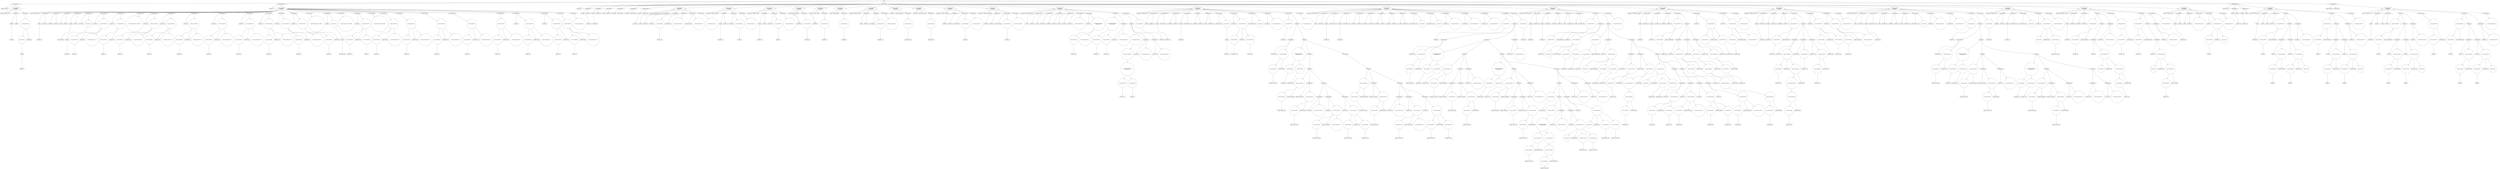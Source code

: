 digraph TreeVisitor {
"0x55826a155ae0" [label="Identifier: TreeVisitor" shape=box]
"0x55826a1554f0" [label="TypeVoid" shape=box]
"0x55826a160290" [label="Identifier: main" shape=box]
"0x55826a16e9a0" [label="TypeString" shape=box]
"0x55826a15ffc0" [label="TypeArray" shape=box]
"0x55826a15ffc0" -> "0x55826a16e9a0"
"0x55826a163ce0" [label="Identifier: a" shape=box]
"0x55826a161020" [label="DeclarationVar" shape=diamond]
"0x55826a161020" -> "0x55826a15ffc0"
"0x55826a161020" -> "0x55826a163ce0"
"0x55826a160250" [label="Identifier: TV" shape=box]
"0x55826a155c30" [label="TypeUser" shape=box]
"0x55826a155c30" -> "0x55826a160250"
"0x55826a15f8f0" [label="ExpressionNew" shape=circle]
"0x55826a15f8f0" -> "0x55826a155c30"
"0x55826a1601b0" [label="Identifier: Start" shape=box]
"0x55826a161080" [label="ExpressionMethodCall" shape=circle]
"0x55826a161080" -> "0x55826a15f8f0"
"0x55826a161080" -> "0x55826a1601b0"
"0x55826a15f820" [label="StatementPrintln"]
"0x55826a15f820" -> "0x55826a161080"
"0x55826a1554f0" [label="TypeVoid" shape=box]
"0x55826a160290" [label="Identifier: main" shape=box]
"0x55826a1611e0" [label="DeclarationMethod
PrivacyModifier: 1
is_static: 1" shape=diamond]
"0x55826a1611e0" -> "0x55826a1554f0"
"0x55826a1611e0" -> "0x55826a160290"
"0x55826a1611e0" -> "0x55826a161020"
"0x55826a1611e0" -> "0x55826a15f820"
"0x55826a165440" [label="DeclarationClass" shape=diamond]
"0x55826a165440" -> "0x55826a155ae0"
"0x55826a165440" -> "0x55826a1611e0"
"0x55826a161cf0" [label="Identifier: TV" shape=box]
"0x55826a163b90" [label="TypeInt" shape=box]
"0x55826a15f7e0" [label="Identifier: Start" shape=box]
"0x55826a163ca0" [label="Identifier: Tree" shape=box]
"0x55826a161cc0" [label="TypeUser" shape=box]
"0x55826a161cc0" -> "0x55826a163ca0"
"0x55826a1654a0" [label="Identifier: root" shape=box]
"0x55826a161050" [label="DeclarationVar" shape=diamond]
"0x55826a161050" -> "0x55826a161cc0"
"0x55826a161050" -> "0x55826a1654a0"
"0x55826a155ac0" [label="TypeBoolean" shape=box]
"0x55826a15f760" [label="Identifier: ntb" shape=box]
"0x55826a15c490" [label="DeclarationVar" shape=diamond]
"0x55826a15c490" -> "0x55826a155ac0"
"0x55826a15c490" -> "0x55826a15f760"
"0x55826a156260" [label="TypeInt" shape=box]
"0x55826a1601f0" [label="Identifier: nti" shape=box]
"0x55826a1554c0" [label="DeclarationVar" shape=diamond]
"0x55826a1554c0" -> "0x55826a156260"
"0x55826a1554c0" -> "0x55826a1601f0"
"0x55826a160f70" [label="Identifier: MyVisitor" shape=box]
"0x55826a15f880" [label="TypeUser" shape=box]
"0x55826a15f880" -> "0x55826a160f70"
"0x55826a163bb0" [label="Identifier: v" shape=box]
"0x55826a15f8b0" [label="DeclarationVar" shape=diamond]
"0x55826a15f8b0" -> "0x55826a15f880"
"0x55826a15f8b0" -> "0x55826a163bb0"
"0x55826a1602d0" [label="Identifier: root" shape=box]
"0x55826a160310" [label="Identifier: Tree" shape=box]
"0x55826a1610d0" [label="TypeUser" shape=box]
"0x55826a1610d0" -> "0x55826a160310"
"0x55826a163bf0" [label="ExpressionNew" shape=circle]
"0x55826a163bf0" -> "0x55826a1610d0"
"0x55826a161100" [label="StatementAssign"]
"0x55826a161100" -> "0x55826a1602d0"
"0x55826a161100" -> "0x55826a163bf0"
"0x55826a161130" [label="Identifier: ntb" shape=box]
"0x55826a161170" [label="Identifier: root" shape=box]
"0x55826a1611b0" [label="ExpressionIdentifier" shape=circle]
"0x55826a1611b0"  -> "0x55826a161170"
"0x55826a15fff0" [label="Identifier: Init" shape=box]
"0x55826a160030" [label="ExpressionIntegerLiteral: 16" shape=circle]
"0x55826a1630e0" [label="ExpressionMethodCall" shape=circle]
"0x55826a1630e0" -> "0x55826a1611b0"
"0x55826a1630e0" -> "0x55826a15fff0"
"0x55826a1630e0" -> "0x55826a160030"
"0x55826a160060" [label="StatementAssign"]
"0x55826a160060" -> "0x55826a161130"
"0x55826a160060" -> "0x55826a1630e0"
"0x55826a160090" [label="Identifier: ntb" shape=box]
"0x55826a1600d0" [label="Identifier: root" shape=box]
"0x55826a160110" [label="ExpressionIdentifier" shape=circle]
"0x55826a160110"  -> "0x55826a1600d0"
"0x55826a160140" [label="Identifier: Print" shape=box]
"0x55826a154f80" [label="ExpressionMethodCall" shape=circle]
"0x55826a154f80" -> "0x55826a160110"
"0x55826a154f80" -> "0x55826a160140"
"0x55826a160180" [label="StatementAssign"]
"0x55826a160180" -> "0x55826a160090"
"0x55826a160180" -> "0x55826a154f80"
"0x55826a15f950" [label="ExpressionIntegerLiteral: 100000000" shape=circle]
"0x55826a15f980" [label="StatementPrintln"]
"0x55826a15f980" -> "0x55826a15f950"
"0x55826a15f9b0" [label="Identifier: ntb" shape=box]
"0x55826a15f9f0" [label="Identifier: root" shape=box]
"0x55826a15fa30" [label="ExpressionIdentifier" shape=circle]
"0x55826a15fa30"  -> "0x55826a15f9f0"
"0x55826a15fa60" [label="Identifier: Insert" shape=box]
"0x55826a15faa0" [label="ExpressionIntegerLiteral: 8" shape=circle]
"0x55826a155b20" [label="ExpressionMethodCall" shape=circle]
"0x55826a155b20" -> "0x55826a15fa30"
"0x55826a155b20" -> "0x55826a15fa60"
"0x55826a155b20" -> "0x55826a15faa0"
"0x55826a15fad0" [label="StatementAssign"]
"0x55826a15fad0" -> "0x55826a15f9b0"
"0x55826a15fad0" -> "0x55826a155b20"
"0x55826a15fb00" [label="Identifier: ntb" shape=box]
"0x55826a15fb40" [label="Identifier: root" shape=box]
"0x55826a15f920" [label="ExpressionIdentifier" shape=circle]
"0x55826a15f920"  -> "0x55826a15fb40"
"0x55826a15fc80" [label="Identifier: Insert" shape=box]
"0x55826a15fcc0" [label="ExpressionIntegerLiteral: 24" shape=circle]
"0x55826a161620" [label="ExpressionMethodCall" shape=circle]
"0x55826a161620" -> "0x55826a15f920"
"0x55826a161620" -> "0x55826a15fc80"
"0x55826a161620" -> "0x55826a15fcc0"
"0x55826a15fcf0" [label="StatementAssign"]
"0x55826a15fcf0" -> "0x55826a15fb00"
"0x55826a15fcf0" -> "0x55826a161620"
"0x55826a15fd20" [label="Identifier: ntb" shape=box]
"0x55826a15fd60" [label="Identifier: root" shape=box]
"0x55826a15fda0" [label="ExpressionIdentifier" shape=circle]
"0x55826a15fda0"  -> "0x55826a15fd60"
"0x55826a15fdd0" [label="Identifier: Insert" shape=box]
"0x55826a15fe60" [label="ExpressionIntegerLiteral: 4" shape=circle]
"0x55826a15fe10" [label="ExpressionMethodCall" shape=circle]
"0x55826a15fe10" -> "0x55826a15fda0"
"0x55826a15fe10" -> "0x55826a15fdd0"
"0x55826a15fe10" -> "0x55826a15fe60"
"0x55826a15fe90" [label="StatementAssign"]
"0x55826a15fe90" -> "0x55826a15fd20"
"0x55826a15fe90" -> "0x55826a15fe10"
"0x55826a15fec0" [label="Identifier: ntb" shape=box]
"0x55826a15ff00" [label="Identifier: root" shape=box]
"0x55826a15ff40" [label="ExpressionIdentifier" shape=circle]
"0x55826a15ff40"  -> "0x55826a15ff00"
"0x55826a15ff70" [label="Identifier: Insert" shape=box]
"0x55826a1612b0" [label="ExpressionIntegerLiteral: 12" shape=circle]
"0x55826a161260" [label="ExpressionMethodCall" shape=circle]
"0x55826a161260" -> "0x55826a15ff40"
"0x55826a161260" -> "0x55826a15ff70"
"0x55826a161260" -> "0x55826a1612b0"
"0x55826a1612e0" [label="StatementAssign"]
"0x55826a1612e0" -> "0x55826a15fec0"
"0x55826a1612e0" -> "0x55826a161260"
"0x55826a161310" [label="Identifier: ntb" shape=box]
"0x55826a161350" [label="Identifier: root" shape=box]
"0x55826a161390" [label="ExpressionIdentifier" shape=circle]
"0x55826a161390"  -> "0x55826a161350"
"0x55826a1613c0" [label="Identifier: Insert" shape=box]
"0x55826a161450" [label="ExpressionIntegerLiteral: 20" shape=circle]
"0x55826a161400" [label="ExpressionMethodCall" shape=circle]
"0x55826a161400" -> "0x55826a161390"
"0x55826a161400" -> "0x55826a1613c0"
"0x55826a161400" -> "0x55826a161450"
"0x55826a161480" [label="StatementAssign"]
"0x55826a161480" -> "0x55826a161310"
"0x55826a161480" -> "0x55826a161400"
"0x55826a1614b0" [label="Identifier: ntb" shape=box]
"0x55826a1614f0" [label="Identifier: root" shape=box]
"0x55826a161530" [label="ExpressionIdentifier" shape=circle]
"0x55826a161530"  -> "0x55826a1614f0"
"0x55826a161560" [label="Identifier: Insert" shape=box]
"0x55826a1615a0" [label="ExpressionIntegerLiteral: 28" shape=circle]
"0x55826a155510" [label="ExpressionMethodCall" shape=circle]
"0x55826a155510" -> "0x55826a161530"
"0x55826a155510" -> "0x55826a161560"
"0x55826a155510" -> "0x55826a1615a0"
"0x55826a1615f0" [label="StatementAssign"]
"0x55826a1615f0" -> "0x55826a1614b0"
"0x55826a1615f0" -> "0x55826a155510"
"0x55826a1603b0" [label="Identifier: ntb" shape=box]
"0x55826a1603f0" [label="Identifier: root" shape=box]
"0x55826a160430" [label="ExpressionIdentifier" shape=circle]
"0x55826a160430"  -> "0x55826a1603f0"
"0x55826a160460" [label="Identifier: Insert" shape=box]
"0x55826a1604f0" [label="ExpressionIntegerLiteral: 14" shape=circle]
"0x55826a1604a0" [label="ExpressionMethodCall" shape=circle]
"0x55826a1604a0" -> "0x55826a160430"
"0x55826a1604a0" -> "0x55826a160460"
"0x55826a1604a0" -> "0x55826a1604f0"
"0x55826a160540" [label="StatementAssign"]
"0x55826a160540" -> "0x55826a1603b0"
"0x55826a160540" -> "0x55826a1604a0"
"0x55826a160570" [label="Identifier: ntb" shape=box]
"0x55826a1605b0" [label="Identifier: root" shape=box]
"0x55826a1605f0" [label="ExpressionIdentifier" shape=circle]
"0x55826a1605f0"  -> "0x55826a1605b0"
"0x55826a160620" [label="Identifier: Print" shape=box]
"0x55826a160660" [label="ExpressionMethodCall" shape=circle]
"0x55826a160660" -> "0x55826a1605f0"
"0x55826a160660" -> "0x55826a160620"
"0x55826a1606b0" [label="StatementAssign"]
"0x55826a1606b0" -> "0x55826a160570"
"0x55826a1606b0" -> "0x55826a160660"
"0x55826a160700" [label="ExpressionIntegerLiteral: 100000000" shape=circle]
"0x55826a160730" [label="StatementPrintln"]
"0x55826a160730" -> "0x55826a160700"
"0x55826a160760" [label="Identifier: v" shape=box]
"0x55826a164fa0" [label="Identifier: MyVisitor" shape=box]
"0x55826a165010" [label="TypeUser" shape=box]
"0x55826a165010" -> "0x55826a164fa0"
"0x55826a164fe0" [label="ExpressionNew" shape=circle]
"0x55826a164fe0" -> "0x55826a165010"
"0x55826a165040" [label="StatementAssign"]
"0x55826a165040" -> "0x55826a160760"
"0x55826a165040" -> "0x55826a164fe0"
"0x55826a165070" [label="ExpressionIntegerLiteral: 50000000" shape=circle]
"0x55826a1650a0" [label="StatementPrintln"]
"0x55826a1650a0" -> "0x55826a165070"
"0x55826a1650d0" [label="Identifier: nti" shape=box]
"0x55826a165110" [label="Identifier: root" shape=box]
"0x55826a165150" [label="ExpressionIdentifier" shape=circle]
"0x55826a165150"  -> "0x55826a165110"
"0x55826a165180" [label="Identifier: accept" shape=box]
"0x55826a165210" [label="Identifier: v" shape=box]
"0x55826a165250" [label="ExpressionIdentifier" shape=circle]
"0x55826a165250"  -> "0x55826a165210"
"0x55826a1651c0" [label="ExpressionMethodCall" shape=circle]
"0x55826a1651c0" -> "0x55826a165150"
"0x55826a1651c0" -> "0x55826a165180"
"0x55826a1651c0" -> "0x55826a165250"
"0x55826a165280" [label="StatementAssign"]
"0x55826a165280" -> "0x55826a1650d0"
"0x55826a165280" -> "0x55826a1651c0"
"0x55826a1652d0" [label="ExpressionIntegerLiteral: 100000000" shape=circle]
"0x55826a165300" [label="StatementPrintln"]
"0x55826a165300" -> "0x55826a1652d0"
"0x55826a165330" [label="Identifier: root" shape=box]
"0x55826a165370" [label="ExpressionIdentifier" shape=circle]
"0x55826a165370"  -> "0x55826a165330"
"0x55826a1653a0" [label="Identifier: Search" shape=box]
"0x55826a1608b0" [label="ExpressionIntegerLiteral: 24" shape=circle]
"0x55826a1653e0" [label="ExpressionMethodCall" shape=circle]
"0x55826a1653e0" -> "0x55826a165370"
"0x55826a1653e0" -> "0x55826a1653a0"
"0x55826a1653e0" -> "0x55826a1608b0"
"0x55826a1608e0" [label="StatementPrintln"]
"0x55826a1608e0" -> "0x55826a1653e0"
"0x55826a160930" [label="Identifier: root" shape=box]
"0x55826a160970" [label="ExpressionIdentifier" shape=circle]
"0x55826a160970"  -> "0x55826a160930"
"0x55826a1609a0" [label="Identifier: Search" shape=box]
"0x55826a160a30" [label="ExpressionIntegerLiteral: 12" shape=circle]
"0x55826a1609e0" [label="ExpressionMethodCall" shape=circle]
"0x55826a1609e0" -> "0x55826a160970"
"0x55826a1609e0" -> "0x55826a1609a0"
"0x55826a1609e0" -> "0x55826a160a30"
"0x55826a160a60" [label="StatementPrintln"]
"0x55826a160a60" -> "0x55826a1609e0"
"0x55826a160ab0" [label="Identifier: root" shape=box]
"0x55826a160af0" [label="ExpressionIdentifier" shape=circle]
"0x55826a160af0"  -> "0x55826a160ab0"
"0x55826a160b20" [label="Identifier: Search" shape=box]
"0x55826a160bb0" [label="ExpressionIntegerLiteral: 16" shape=circle]
"0x55826a160b60" [label="ExpressionMethodCall" shape=circle]
"0x55826a160b60" -> "0x55826a160af0"
"0x55826a160b60" -> "0x55826a160b20"
"0x55826a160b60" -> "0x55826a160bb0"
"0x55826a160be0" [label="StatementPrintln"]
"0x55826a160be0" -> "0x55826a160b60"
"0x55826a160c30" [label="Identifier: root" shape=box]
"0x55826a160c70" [label="ExpressionIdentifier" shape=circle]
"0x55826a160c70"  -> "0x55826a160c30"
"0x55826a160ca0" [label="Identifier: Search" shape=box]
"0x55826a160d30" [label="ExpressionIntegerLiteral: 50" shape=circle]
"0x55826a160ce0" [label="ExpressionMethodCall" shape=circle]
"0x55826a160ce0" -> "0x55826a160c70"
"0x55826a160ce0" -> "0x55826a160ca0"
"0x55826a160ce0" -> "0x55826a160d30"
"0x55826a160d60" [label="StatementPrintln"]
"0x55826a160d60" -> "0x55826a160ce0"
"0x55826a160db0" [label="Identifier: root" shape=box]
"0x55826a160df0" [label="ExpressionIdentifier" shape=circle]
"0x55826a160df0"  -> "0x55826a160db0"
"0x55826a160e20" [label="Identifier: Search" shape=box]
"0x55826a160eb0" [label="ExpressionIntegerLiteral: 12" shape=circle]
"0x55826a160e60" [label="ExpressionMethodCall" shape=circle]
"0x55826a160e60" -> "0x55826a160df0"
"0x55826a160e60" -> "0x55826a160e20"
"0x55826a160e60" -> "0x55826a160eb0"
"0x55826a161670" [label="StatementPrintln"]
"0x55826a161670" -> "0x55826a160e60"
"0x55826a1616a0" [label="Identifier: ntb" shape=box]
"0x55826a1616e0" [label="Identifier: root" shape=box]
"0x55826a161720" [label="ExpressionIdentifier" shape=circle]
"0x55826a161720"  -> "0x55826a1616e0"
"0x55826a161750" [label="Identifier: Delete" shape=box]
"0x55826a1617e0" [label="ExpressionIntegerLiteral: 12" shape=circle]
"0x55826a161790" [label="ExpressionMethodCall" shape=circle]
"0x55826a161790" -> "0x55826a161720"
"0x55826a161790" -> "0x55826a161750"
"0x55826a161790" -> "0x55826a1617e0"
"0x55826a161830" [label="StatementAssign"]
"0x55826a161830" -> "0x55826a1616a0"
"0x55826a161830" -> "0x55826a161790"
"0x55826a161860" [label="Identifier: ntb" shape=box]
"0x55826a1618a0" [label="Identifier: root" shape=box]
"0x55826a1618e0" [label="ExpressionIdentifier" shape=circle]
"0x55826a1618e0"  -> "0x55826a1618a0"
"0x55826a161910" [label="Identifier: Print" shape=box]
"0x55826a161950" [label="ExpressionMethodCall" shape=circle]
"0x55826a161950" -> "0x55826a1618e0"
"0x55826a161950" -> "0x55826a161910"
"0x55826a1619a0" [label="StatementAssign"]
"0x55826a1619a0" -> "0x55826a161860"
"0x55826a1619a0" -> "0x55826a161950"
"0x55826a1619f0" [label="Identifier: root" shape=box]
"0x55826a161a30" [label="ExpressionIdentifier" shape=circle]
"0x55826a161a30"  -> "0x55826a1619f0"
"0x55826a161a60" [label="Identifier: Search" shape=box]
"0x55826a161af0" [label="ExpressionIntegerLiteral: 12" shape=circle]
"0x55826a161aa0" [label="ExpressionMethodCall" shape=circle]
"0x55826a161aa0" -> "0x55826a161a30"
"0x55826a161aa0" -> "0x55826a161a60"
"0x55826a161aa0" -> "0x55826a161af0"
"0x55826a161b20" [label="StatementPrintln"]
"0x55826a161b20" -> "0x55826a161aa0"
"0x55826a161b50" [label="ExpressionIntegerLiteral: 0" shape=circle]
"0x55826a161b80" [label="StatementReturn"]
"0x55826a161b80" -> "0x55826a161b50"
"0x55826a163b90" [label="TypeInt" shape=box]
"0x55826a15f7e0" [label="Identifier: Start" shape=box]
"0x55826a163c20" [label="DeclarationMethod
PrivacyModifier: 1
is_static: 0" shape=diamond]
"0x55826a163c20" -> "0x55826a163b90"
"0x55826a163c20" -> "0x55826a15f7e0"
"0x55826a163c20" -> "0x55826a161050"
"0x55826a163c20" -> "0x55826a15c490"
"0x55826a163c20" -> "0x55826a1554c0"
"0x55826a163c20" -> "0x55826a15f8b0"
"0x55826a163c20" -> "0x55826a161100"
"0x55826a163c20" -> "0x55826a160060"
"0x55826a163c20" -> "0x55826a160180"
"0x55826a163c20" -> "0x55826a15f980"
"0x55826a163c20" -> "0x55826a15fad0"
"0x55826a163c20" -> "0x55826a15fcf0"
"0x55826a163c20" -> "0x55826a15fe90"
"0x55826a163c20" -> "0x55826a1612e0"
"0x55826a163c20" -> "0x55826a161480"
"0x55826a163c20" -> "0x55826a1615f0"
"0x55826a163c20" -> "0x55826a160540"
"0x55826a163c20" -> "0x55826a1606b0"
"0x55826a163c20" -> "0x55826a160730"
"0x55826a163c20" -> "0x55826a165040"
"0x55826a163c20" -> "0x55826a1650a0"
"0x55826a163c20" -> "0x55826a165280"
"0x55826a163c20" -> "0x55826a165300"
"0x55826a163c20" -> "0x55826a1608e0"
"0x55826a163c20" -> "0x55826a160a60"
"0x55826a163c20" -> "0x55826a160be0"
"0x55826a163c20" -> "0x55826a160d60"
"0x55826a163c20" -> "0x55826a161670"
"0x55826a163c20" -> "0x55826a161830"
"0x55826a163c20" -> "0x55826a1619a0"
"0x55826a163c20" -> "0x55826a161b20"
"0x55826a163c20" -> "0x55826a161b80"
"0x55826a15fba0" [label="DeclarationClass" shape=diamond]
"0x55826a15fba0" -> "0x55826a161cf0"
"0x55826a15fba0" -> "0x55826a163c20"
"0x55826a161bf0" [label="Identifier: Tree" shape=box]
"0x55826a161c30" [label="Identifier: Tree" shape=box]
"0x55826a15f060" [label="TypeUser" shape=box]
"0x55826a15f060" -> "0x55826a161c30"
"0x55826a161c70" [label="Identifier: left" shape=box]
"0x55826a15f090" [label="DeclarationVar" shape=diamond]
"0x55826a15f090" -> "0x55826a15f060"
"0x55826a15f090" -> "0x55826a161c70"
"0x55826a15f0c0" [label="Identifier: Tree" shape=box]
"0x55826a15f140" [label="TypeUser" shape=box]
"0x55826a15f140" -> "0x55826a15f0c0"
"0x55826a15f100" [label="Identifier: right" shape=box]
"0x55826a15f170" [label="DeclarationVar" shape=diamond]
"0x55826a15f170" -> "0x55826a15f140"
"0x55826a15f170" -> "0x55826a15f100"
"0x55826a16a600" [label="TypeInt" shape=box]
"0x55826a15f1c0" [label="Identifier: key" shape=box]
"0x55826a15f200" [label="DeclarationVar" shape=diamond]
"0x55826a15f200" -> "0x55826a16a600"
"0x55826a15f200" -> "0x55826a15f1c0"
"0x55826a15f1a0" [label="TypeBoolean" shape=box]
"0x55826a15f230" [label="Identifier: has_left" shape=box]
"0x55826a15f2a0" [label="DeclarationVar" shape=diamond]
"0x55826a15f2a0" -> "0x55826a15f1a0"
"0x55826a15f2a0" -> "0x55826a15f230"
"0x55826a15f2d0" [label="TypeBoolean" shape=box]
"0x55826a15f2f0" [label="Identifier: has_right" shape=box]
"0x55826a15f330" [label="DeclarationVar" shape=diamond]
"0x55826a15f330" -> "0x55826a15f2d0"
"0x55826a15f330" -> "0x55826a15f2f0"
"0x55826a15f3b0" [label="Identifier: Tree" shape=box]
"0x55826a15f270" [label="TypeUser" shape=box]
"0x55826a15f270" -> "0x55826a15f3b0"
"0x55826a15f3f0" [label="Identifier: my_null" shape=box]
"0x55826a15f430" [label="DeclarationVar" shape=diamond]
"0x55826a15f430" -> "0x55826a15f270"
"0x55826a15f430" -> "0x55826a15f3f0"
"0x55826a15f460" [label="TypeBoolean" shape=box]
"0x55826a15f480" [label="Identifier: Init" shape=box]
"0x55826a15f4c0" [label="TypeInt" shape=box]
"0x55826a15f4e0" [label="Identifier: v_key" shape=box]
"0x55826a15f030" [label="DeclarationVar" shape=diamond]
"0x55826a15f030" -> "0x55826a15f4c0"
"0x55826a15f030" -> "0x55826a15f4e0"
"0x55826a15f540" [label="Identifier: key" shape=box]
"0x55826a15f580" [label="Identifier: v_key" shape=box]
"0x55826a15f5c0" [label="ExpressionIdentifier" shape=circle]
"0x55826a15f5c0"  -> "0x55826a15f580"
"0x55826a15f5f0" [label="StatementAssign"]
"0x55826a15f5f0" -> "0x55826a15f540"
"0x55826a15f5f0" -> "0x55826a15f5c0"
"0x55826a15f640" [label="Identifier: has_left" shape=box]
"0x55826a1647f0" [label="ExpressionIntegerLiteral: 0" shape=circle]
"0x55826a164820" [label="StatementAssign"]
"0x55826a164820" -> "0x55826a15f640"
"0x55826a164820" -> "0x55826a1647f0"
"0x55826a164850" [label="Identifier: has_right" shape=box]
"0x55826a164890" [label="ExpressionIntegerLiteral: 0" shape=circle]
"0x55826a1648c0" [label="StatementAssign"]
"0x55826a1648c0" -> "0x55826a164850"
"0x55826a1648c0" -> "0x55826a164890"
"0x55826a164920" [label="ExpressionIntegerLiteral: 1" shape=circle]
"0x55826a164950" [label="StatementReturn"]
"0x55826a164950" -> "0x55826a164920"
"0x55826a15f460" [label="TypeBoolean" shape=box]
"0x55826a15f480" [label="Identifier: Init" shape=box]
"0x55826a163130" [label="DeclarationMethod
PrivacyModifier: 1
is_static: 0" shape=diamond]
"0x55826a163130" -> "0x55826a15f460"
"0x55826a163130" -> "0x55826a15f480"
"0x55826a163130" -> "0x55826a15f030"
"0x55826a163130" -> "0x55826a15f5f0"
"0x55826a163130" -> "0x55826a164820"
"0x55826a163130" -> "0x55826a1648c0"
"0x55826a163130" -> "0x55826a164950"
"0x55826a15f620" [label="TypeBoolean" shape=box]
"0x55826a164980" [label="Identifier: SetRight" shape=box]
"0x55826a1649c0" [label="Identifier: Tree" shape=box]
"0x55826a164a70" [label="TypeUser" shape=box]
"0x55826a164a70" -> "0x55826a1649c0"
"0x55826a164a00" [label="Identifier: rn" shape=box]
"0x55826a164a40" [label="DeclarationVar" shape=diamond]
"0x55826a164a40" -> "0x55826a164a70"
"0x55826a164a40" -> "0x55826a164a00"
"0x55826a164ac0" [label="Identifier: right" shape=box]
"0x55826a164b00" [label="Identifier: rn" shape=box]
"0x55826a164b40" [label="ExpressionIdentifier" shape=circle]
"0x55826a164b40"  -> "0x55826a164b00"
"0x55826a164b70" [label="StatementAssign"]
"0x55826a164b70" -> "0x55826a164ac0"
"0x55826a164b70" -> "0x55826a164b40"
"0x55826a164bc0" [label="ExpressionIntegerLiteral: 1" shape=circle]
"0x55826a164bf0" [label="StatementReturn"]
"0x55826a164bf0" -> "0x55826a164bc0"
"0x55826a15f620" [label="TypeBoolean" shape=box]
"0x55826a164980" [label="Identifier: SetRight" shape=box]
"0x55826a164770" [label="DeclarationMethod
PrivacyModifier: 1
is_static: 0" shape=diamond]
"0x55826a164770" -> "0x55826a15f620"
"0x55826a164770" -> "0x55826a164980"
"0x55826a164770" -> "0x55826a164a40"
"0x55826a164770" -> "0x55826a164b70"
"0x55826a164770" -> "0x55826a164bf0"
"0x55826a15f680" [label="TypeBoolean" shape=box]
"0x55826a164c40" [label="Identifier: SetLeft" shape=box]
"0x55826a164c80" [label="Identifier: Tree" shape=box]
"0x55826a164d30" [label="TypeUser" shape=box]
"0x55826a164d30" -> "0x55826a164c80"
"0x55826a164cc0" [label="Identifier: ln" shape=box]
"0x55826a164d00" [label="DeclarationVar" shape=diamond]
"0x55826a164d00" -> "0x55826a164d30"
"0x55826a164d00" -> "0x55826a164cc0"
"0x55826a164d80" [label="Identifier: left" shape=box]
"0x55826a164dc0" [label="Identifier: ln" shape=box]
"0x55826a164e00" [label="ExpressionIdentifier" shape=circle]
"0x55826a164e00"  -> "0x55826a164dc0"
"0x55826a164e30" [label="StatementAssign"]
"0x55826a164e30" -> "0x55826a164d80"
"0x55826a164e30" -> "0x55826a164e00"
"0x55826a164e80" [label="ExpressionIntegerLiteral: 1" shape=circle]
"0x55826a164eb0" [label="StatementReturn"]
"0x55826a164eb0" -> "0x55826a164e80"
"0x55826a15f680" [label="TypeBoolean" shape=box]
"0x55826a164c40" [label="Identifier: SetLeft" shape=box]
"0x55826a164f20" [label="DeclarationMethod
PrivacyModifier: 1
is_static: 0" shape=diamond]
"0x55826a164f20" -> "0x55826a15f680"
"0x55826a164f20" -> "0x55826a164c40"
"0x55826a164f20" -> "0x55826a164d00"
"0x55826a164f20" -> "0x55826a164e30"
"0x55826a164f20" -> "0x55826a164eb0"
"0x55826a15c740" [label="Identifier: Tree" shape=box]
"0x55826a15c7c0" [label="TypeUser" shape=box]
"0x55826a15c7c0" -> "0x55826a15c740"
"0x55826a15c780" [label="Identifier: GetRight" shape=box]
"0x55826a15c7f0" [label="Identifier: right" shape=box]
"0x55826a15c830" [label="ExpressionIdentifier" shape=circle]
"0x55826a15c830"  -> "0x55826a15c7f0"
"0x55826a15c860" [label="StatementReturn"]
"0x55826a15c860" -> "0x55826a15c830"
"0x55826a15c7c0" [label="TypeUser" shape=box]
"0x55826a15c7c0" -> "0x55826a15c740"
"0x55826a15c780" [label="Identifier: GetRight" shape=box]
"0x55826a15fc00" [label="DeclarationMethod
PrivacyModifier: 1
is_static: 0" shape=diamond]
"0x55826a15fc00" -> "0x55826a15c7c0"
"0x55826a15fc00" -> "0x55826a15c780"
"0x55826a15fc00" -> "0x55826a15c860"
"0x55826a15c890" [label="Identifier: Tree" shape=box]
"0x55826a15c910" [label="TypeUser" shape=box]
"0x55826a15c910" -> "0x55826a15c890"
"0x55826a15c8d0" [label="Identifier: GetLeft" shape=box]
"0x55826a15c940" [label="Identifier: left" shape=box]
"0x55826a15c980" [label="ExpressionIdentifier" shape=circle]
"0x55826a15c980"  -> "0x55826a15c940"
"0x55826a15c9b0" [label="StatementReturn"]
"0x55826a15c9b0" -> "0x55826a15c980"
"0x55826a15c910" [label="TypeUser" shape=box]
"0x55826a15c910" -> "0x55826a15c890"
"0x55826a15c8d0" [label="Identifier: GetLeft" shape=box]
"0x55826a15f6c0" [label="DeclarationMethod
PrivacyModifier: 1
is_static: 0" shape=diamond]
"0x55826a15f6c0" -> "0x55826a15c910"
"0x55826a15f6c0" -> "0x55826a15c8d0"
"0x55826a15f6c0" -> "0x55826a15c9b0"
"0x55826a164f00" [label="TypeInt" shape=box]
"0x55826a15ca30" [label="Identifier: GetKey" shape=box]
"0x55826a15caf0" [label="Identifier: key" shape=box]
"0x55826a15c710" [label="ExpressionIdentifier" shape=circle]
"0x55826a15c710"  -> "0x55826a15caf0"
"0x55826a15cb30" [label="StatementReturn"]
"0x55826a15cb30" -> "0x55826a15c710"
"0x55826a164f00" [label="TypeInt" shape=box]
"0x55826a15ca30" [label="Identifier: GetKey" shape=box]
"0x55826a15ca70" [label="DeclarationMethod
PrivacyModifier: 1
is_static: 0" shape=diamond]
"0x55826a15ca70" -> "0x55826a164f00"
"0x55826a15ca70" -> "0x55826a15ca30"
"0x55826a15ca70" -> "0x55826a15cb30"
"0x55826a15cb80" [label="TypeBoolean" shape=box]
"0x55826a15cba0" [label="Identifier: SetKey" shape=box]
"0x55826a15cc60" [label="TypeInt" shape=box]
"0x55826a15cc80" [label="Identifier: v_key" shape=box]
"0x55826a15ccc0" [label="DeclarationVar" shape=diamond]
"0x55826a15ccc0" -> "0x55826a15cc60"
"0x55826a15ccc0" -> "0x55826a15cc80"
"0x55826a15cd10" [label="Identifier: key" shape=box]
"0x55826a15cd50" [label="Identifier: v_key" shape=box]
"0x55826a15cd90" [label="ExpressionIdentifier" shape=circle]
"0x55826a15cd90"  -> "0x55826a15cd50"
"0x55826a15cdc0" [label="StatementAssign"]
"0x55826a15cdc0" -> "0x55826a15cd10"
"0x55826a15cdc0" -> "0x55826a15cd90"
"0x55826a15ce10" [label="ExpressionIntegerLiteral: 1" shape=circle]
"0x55826a15ce40" [label="StatementReturn"]
"0x55826a15ce40" -> "0x55826a15ce10"
"0x55826a15cb80" [label="TypeBoolean" shape=box]
"0x55826a15cba0" [label="Identifier: SetKey" shape=box]
"0x55826a15cbe0" [label="DeclarationMethod
PrivacyModifier: 1
is_static: 0" shape=diamond]
"0x55826a15cbe0" -> "0x55826a15cb80"
"0x55826a15cbe0" -> "0x55826a15cba0"
"0x55826a15cbe0" -> "0x55826a15ccc0"
"0x55826a15cbe0" -> "0x55826a15cdc0"
"0x55826a15cbe0" -> "0x55826a15ce40"
"0x55826a15cdf0" [label="TypeBoolean" shape=box]
"0x55826a1631d0" [label="Identifier: GetHas_Right" shape=box]
"0x55826a163290" [label="Identifier: has_right" shape=box]
"0x55826a1632d0" [label="ExpressionIdentifier" shape=circle]
"0x55826a1632d0"  -> "0x55826a163290"
"0x55826a163300" [label="StatementReturn"]
"0x55826a163300" -> "0x55826a1632d0"
"0x55826a15cdf0" [label="TypeBoolean" shape=box]
"0x55826a1631d0" [label="Identifier: GetHas_Right" shape=box]
"0x55826a163210" [label="DeclarationMethod
PrivacyModifier: 1
is_static: 0" shape=diamond]
"0x55826a163210" -> "0x55826a15cdf0"
"0x55826a163210" -> "0x55826a1631d0"
"0x55826a163210" -> "0x55826a163300"
"0x55826a163350" [label="TypeBoolean" shape=box]
"0x55826a163370" [label="Identifier: GetHas_Left" shape=box]
"0x55826a163430" [label="Identifier: has_left" shape=box]
"0x55826a163470" [label="ExpressionIdentifier" shape=circle]
"0x55826a163470"  -> "0x55826a163430"
"0x55826a1634a0" [label="StatementReturn"]
"0x55826a1634a0" -> "0x55826a163470"
"0x55826a163350" [label="TypeBoolean" shape=box]
"0x55826a163370" [label="Identifier: GetHas_Left" shape=box]
"0x55826a1633b0" [label="DeclarationMethod
PrivacyModifier: 1
is_static: 0" shape=diamond]
"0x55826a1633b0" -> "0x55826a163350"
"0x55826a1633b0" -> "0x55826a163370"
"0x55826a1633b0" -> "0x55826a1634a0"
"0x55826a1634f0" [label="TypeBoolean" shape=box]
"0x55826a163510" [label="Identifier: SetHas_Left" shape=box]
"0x55826a1635d0" [label="TypeBoolean" shape=box]
"0x55826a1635f0" [label="Identifier: val" shape=box]
"0x55826a163630" [label="DeclarationVar" shape=diamond]
"0x55826a163630" -> "0x55826a1635d0"
"0x55826a163630" -> "0x55826a1635f0"
"0x55826a163680" [label="Identifier: has_left" shape=box]
"0x55826a1636c0" [label="Identifier: val" shape=box]
"0x55826a163700" [label="ExpressionIdentifier" shape=circle]
"0x55826a163700"  -> "0x55826a1636c0"
"0x55826a163730" [label="StatementAssign"]
"0x55826a163730" -> "0x55826a163680"
"0x55826a163730" -> "0x55826a163700"
"0x55826a163780" [label="ExpressionIntegerLiteral: 1" shape=circle]
"0x55826a1637b0" [label="StatementReturn"]
"0x55826a1637b0" -> "0x55826a163780"
"0x55826a1634f0" [label="TypeBoolean" shape=box]
"0x55826a163510" [label="Identifier: SetHas_Left" shape=box]
"0x55826a163550" [label="DeclarationMethod
PrivacyModifier: 1
is_static: 0" shape=diamond]
"0x55826a163550" -> "0x55826a1634f0"
"0x55826a163550" -> "0x55826a163510"
"0x55826a163550" -> "0x55826a163630"
"0x55826a163550" -> "0x55826a163730"
"0x55826a163550" -> "0x55826a1637b0"
"0x55826a163760" [label="TypeBoolean" shape=box]
"0x55826a163800" [label="Identifier: SetHas_Right" shape=box]
"0x55826a1638c0" [label="TypeBoolean" shape=box]
"0x55826a1638e0" [label="Identifier: val" shape=box]
"0x55826a163920" [label="DeclarationVar" shape=diamond]
"0x55826a163920" -> "0x55826a1638c0"
"0x55826a163920" -> "0x55826a1638e0"
"0x55826a163970" [label="Identifier: has_right" shape=box]
"0x55826a1639b0" [label="Identifier: val" shape=box]
"0x55826a1639f0" [label="ExpressionIdentifier" shape=circle]
"0x55826a1639f0"  -> "0x55826a1639b0"
"0x55826a163a20" [label="StatementAssign"]
"0x55826a163a20" -> "0x55826a163970"
"0x55826a163a20" -> "0x55826a1639f0"
"0x55826a163a70" [label="ExpressionIntegerLiteral: 1" shape=circle]
"0x55826a163aa0" [label="StatementReturn"]
"0x55826a163aa0" -> "0x55826a163a70"
"0x55826a163760" [label="TypeBoolean" shape=box]
"0x55826a163800" [label="Identifier: SetHas_Right" shape=box]
"0x55826a163840" [label="DeclarationMethod
PrivacyModifier: 1
is_static: 0" shape=diamond]
"0x55826a163840" -> "0x55826a163760"
"0x55826a163840" -> "0x55826a163800"
"0x55826a163840" -> "0x55826a163920"
"0x55826a163840" -> "0x55826a163a20"
"0x55826a163840" -> "0x55826a163aa0"
"0x55826a163a50" [label="TypeBoolean" shape=box]
"0x55826a163af0" [label="Identifier: Compare" shape=box]
"0x55826a163da0" [label="TypeInt" shape=box]
"0x55826a163dc0" [label="Identifier: num1" shape=box]
"0x55826a163e00" [label="DeclarationVar" shape=diamond]
"0x55826a163e00" -> "0x55826a163da0"
"0x55826a163e00" -> "0x55826a163dc0"
"0x55826a163e50" [label="TypeInt" shape=box]
"0x55826a163e70" [label="Identifier: num2" shape=box]
"0x55826a163eb0" [label="DeclarationVar" shape=diamond]
"0x55826a163eb0" -> "0x55826a163e50"
"0x55826a163eb0" -> "0x55826a163e70"
"0x55826a163e30" [label="TypeBoolean" shape=box]
"0x55826a163f00" [label="Identifier: ntb" shape=box]
"0x55826a163f70" [label="DeclarationVar" shape=diamond]
"0x55826a163f70" -> "0x55826a163e30"
"0x55826a163f70" -> "0x55826a163f00"
"0x55826a163fc0" [label="TypeInt" shape=box]
"0x55826a163fe0" [label="Identifier: nti" shape=box]
"0x55826a164020" [label="DeclarationVar" shape=diamond]
"0x55826a164020" -> "0x55826a163fc0"
"0x55826a164020" -> "0x55826a163fe0"
"0x55826a164070" [label="Identifier: ntb" shape=box]
"0x55826a163f40" [label="ExpressionIntegerLiteral: 0" shape=circle]
"0x55826a1640b0" [label="StatementAssign"]
"0x55826a1640b0" -> "0x55826a164070"
"0x55826a1640b0" -> "0x55826a163f40"
"0x55826a1640e0" [label="Identifier: nti" shape=box]
"0x55826a164120" [label="Identifier: num2" shape=box]
"0x55826a164160" [label="ExpressionIdentifier" shape=circle]
"0x55826a164160"  -> "0x55826a164120"
"0x55826a164190" [label="ExpressionIntegerLiteral: 1" shape=circle]
"0x55826a1641c0" [label="ExpressionBinaryOperation
operation_type: 0" shape=circle]
"0x55826a1641c0" -> "0x55826a164160"
"0x55826a1641c0" -> "0x55826a164190"
"0x55826a164200" [label="StatementAssign"]
"0x55826a164200" -> "0x55826a1640e0"
"0x55826a164200" -> "0x55826a1641c0"
"0x55826a164250" [label="Identifier: num1" shape=box]
"0x55826a164290" [label="ExpressionIdentifier" shape=circle]
"0x55826a164290"  -> "0x55826a164250"
"0x55826a1642c0" [label="Identifier: num2" shape=box]
"0x55826a164300" [label="ExpressionIdentifier" shape=circle]
"0x55826a164300"  -> "0x55826a1642c0"
"0x55826a164330" [label="ExpressionBinaryOperation
operation_type: 9" shape=circle]
"0x55826a164330" -> "0x55826a164290"
"0x55826a164330" -> "0x55826a164300"
"0x55826a164370" [label="Identifier: ntb" shape=box]
"0x55826a1643b0" [label="ExpressionIntegerLiteral: 0" shape=circle]
"0x55826a1643e0" [label="StatementAssign"]
"0x55826a1643e0" -> "0x55826a164370"
"0x55826a1643e0" -> "0x55826a1643b0"
"0x55826a164410" [label="Identifier: num1" shape=box]
"0x55826a164450" [label="ExpressionIdentifier" shape=circle]
"0x55826a164450"  -> "0x55826a164410"
"0x55826a164480" [label="Identifier: nti" shape=box]
"0x55826a1644c0" [label="ExpressionIdentifier" shape=circle]
"0x55826a1644c0"  -> "0x55826a164480"
"0x55826a1644f0" [label="ExpressionBinaryOperation
operation_type: 9" shape=circle]
"0x55826a1644f0" -> "0x55826a164450"
"0x55826a1644f0" -> "0x55826a1644c0"
"0x55826a164530" [label="ExpressionRoundBrackets" shape=circle]
"0x55826a164530" -> "0x55826a1644f0"
"0x55826a164560" [label="ExpressionNotOperator" shape=circle]
"0x55826a164560" -> "0x55826a164530"
"0x55826a164590" [label="Identifier: ntb" shape=box]
"0x55826a1645d0" [label="ExpressionIntegerLiteral: 0" shape=circle]
"0x55826a164600" [label="StatementAssign"]
"0x55826a164600" -> "0x55826a164590"
"0x55826a164600" -> "0x55826a1645d0"
"0x55826a164630" [label="Identifier: ntb" shape=box]
"0x55826a164670" [label="ExpressionIntegerLiteral: 1" shape=circle]
"0x55826a1646a0" [label="StatementAssign"]
"0x55826a1646a0" -> "0x55826a164630"
"0x55826a1646a0" -> "0x55826a164670"
"0x55826a1646d0" [label="StatementIf"]
"0x55826a1646d0" -> "0x55826a164560"
"0x55826a1646d0" -> "0x55826a164600"
"0x55826a1646d0" -> "0x55826a1646a0"
"0x55826a163b30" [label="StatementIf"]
"0x55826a163b30" -> "0x55826a164330"
"0x55826a163b30" -> "0x55826a1643e0"
"0x55826a163b30" -> "0x55826a1646d0"
"0x55826a161d30" [label="Identifier: ntb" shape=box]
"0x55826a164740" [label="ExpressionIdentifier" shape=circle]
"0x55826a164740"  -> "0x55826a161d30"
"0x55826a161d70" [label="StatementReturn"]
"0x55826a161d70" -> "0x55826a164740"
"0x55826a163a50" [label="TypeBoolean" shape=box]
"0x55826a163af0" [label="Identifier: Compare" shape=box]
"0x55826a163d20" [label="DeclarationMethod
PrivacyModifier: 1
is_static: 0" shape=diamond]
"0x55826a163d20" -> "0x55826a163a50"
"0x55826a163d20" -> "0x55826a163af0"
"0x55826a163d20" -> "0x55826a163e00"
"0x55826a163d20" -> "0x55826a163eb0"
"0x55826a163d20" -> "0x55826a163f70"
"0x55826a163d20" -> "0x55826a164020"
"0x55826a163d20" -> "0x55826a1640b0"
"0x55826a163d20" -> "0x55826a164200"
"0x55826a163d20" -> "0x55826a163b30"
"0x55826a163d20" -> "0x55826a161d70"
"0x55826a164230" [label="TypeBoolean" shape=box]
"0x55826a161da0" [label="Identifier: Insert" shape=box]
"0x55826a163fa0" [label="TypeInt" shape=box]
"0x55826a161e60" [label="Identifier: v_key" shape=box]
"0x55826a161ea0" [label="DeclarationVar" shape=diamond]
"0x55826a161ea0" -> "0x55826a163fa0"
"0x55826a161ea0" -> "0x55826a161e60"
"0x55826a161ed0" [label="Identifier: Tree" shape=box]
"0x55826a161f80" [label="TypeUser" shape=box]
"0x55826a161f80" -> "0x55826a161ed0"
"0x55826a161f10" [label="Identifier: new_node" shape=box]
"0x55826a161fb0" [label="DeclarationVar" shape=diamond]
"0x55826a161fb0" -> "0x55826a161f80"
"0x55826a161fb0" -> "0x55826a161f10"
"0x55826a162000" [label="TypeBoolean" shape=box]
"0x55826a162020" [label="Identifier: ntb" shape=box]
"0x55826a162060" [label="DeclarationVar" shape=diamond]
"0x55826a162060" -> "0x55826a162000"
"0x55826a162060" -> "0x55826a162020"
"0x55826a1620b0" [label="Identifier: Tree" shape=box]
"0x55826a162130" [label="TypeUser" shape=box]
"0x55826a162130" -> "0x55826a1620b0"
"0x55826a1620f0" [label="Identifier: current_node" shape=box]
"0x55826a162160" [label="DeclarationVar" shape=diamond]
"0x55826a162160" -> "0x55826a162130"
"0x55826a162160" -> "0x55826a1620f0"
"0x55826a162090" [label="TypeBoolean" shape=box]
"0x55826a162190" [label="Identifier: cont" shape=box]
"0x55826a162200" [label="DeclarationVar" shape=diamond]
"0x55826a162200" -> "0x55826a162090"
"0x55826a162200" -> "0x55826a162190"
"0x55826a161fe0" [label="TypeInt" shape=box]
"0x55826a162230" [label="Identifier: key_aux" shape=box]
"0x55826a162270" [label="DeclarationVar" shape=diamond]
"0x55826a162270" -> "0x55826a161fe0"
"0x55826a162270" -> "0x55826a162230"
"0x55826a1622a0" [label="Identifier: new_node" shape=box]
"0x55826a1622e0" [label="Identifier: Tree" shape=box]
"0x55826a1621d0" [label="TypeUser" shape=box]
"0x55826a1621d0" -> "0x55826a1622e0"
"0x55826a161f50" [label="ExpressionNew" shape=circle]
"0x55826a161f50" -> "0x55826a1621d0"
"0x55826a162320" [label="StatementAssign"]
"0x55826a162320" -> "0x55826a1622a0"
"0x55826a162320" -> "0x55826a161f50"
"0x55826a162370" [label="Identifier: ntb" shape=box]
"0x55826a1623b0" [label="Identifier: new_node" shape=box]
"0x55826a1623f0" [label="ExpressionIdentifier" shape=circle]
"0x55826a1623f0"  -> "0x55826a1623b0"
"0x55826a162420" [label="Identifier: Init" shape=box]
"0x55826a1624b0" [label="Identifier: v_key" shape=box]
"0x55826a1624f0" [label="ExpressionIdentifier" shape=circle]
"0x55826a1624f0"  -> "0x55826a1624b0"
"0x55826a162460" [label="ExpressionMethodCall" shape=circle]
"0x55826a162460" -> "0x55826a1623f0"
"0x55826a162460" -> "0x55826a162420"
"0x55826a162460" -> "0x55826a1624f0"
"0x55826a162540" [label="StatementAssign"]
"0x55826a162540" -> "0x55826a162370"
"0x55826a162540" -> "0x55826a162460"
"0x55826a162590" [label="Identifier: current_node" shape=box]
"0x55826a162350" [label="ExpressionThis" shape=circle]
"0x55826a1625d0" [label="StatementAssign"]
"0x55826a1625d0" -> "0x55826a162590"
"0x55826a1625d0" -> "0x55826a162350"
"0x55826a162630" [label="Identifier: cont" shape=box]
"0x55826a162670" [label="ExpressionIntegerLiteral: 1" shape=circle]
"0x55826a1626a0" [label="StatementAssign"]
"0x55826a1626a0" -> "0x55826a162630"
"0x55826a1626a0" -> "0x55826a162670"
"0x55826a1626d0" [label="Identifier: cont" shape=box]
"0x55826a162710" [label="ExpressionIdentifier" shape=circle]
"0x55826a162710"  -> "0x55826a1626d0"
"0x55826a162740" [label="Identifier: key_aux" shape=box]
"0x55826a162780" [label="Identifier: current_node" shape=box]
"0x55826a1627c0" [label="ExpressionIdentifier" shape=circle]
"0x55826a1627c0"  -> "0x55826a162780"
"0x55826a1627f0" [label="Identifier: GetKey" shape=box]
"0x55826a162830" [label="ExpressionMethodCall" shape=circle]
"0x55826a162830" -> "0x55826a1627c0"
"0x55826a162830" -> "0x55826a1627f0"
"0x55826a162880" [label="StatementAssign"]
"0x55826a162880" -> "0x55826a162740"
"0x55826a162880" -> "0x55826a162830"
"0x55826a1628f0" [label="Identifier: v_key" shape=box]
"0x55826a162930" [label="ExpressionIdentifier" shape=circle]
"0x55826a162930"  -> "0x55826a1628f0"
"0x55826a162960" [label="Identifier: key_aux" shape=box]
"0x55826a1629a0" [label="ExpressionIdentifier" shape=circle]
"0x55826a1629a0"  -> "0x55826a162960"
"0x55826a1629d0" [label="ExpressionBinaryOperation
operation_type: 9" shape=circle]
"0x55826a1629d0" -> "0x55826a162930"
"0x55826a1629d0" -> "0x55826a1629a0"
"0x55826a162a10" [label="Identifier: current_node" shape=box]
"0x55826a162a50" [label="ExpressionIdentifier" shape=circle]
"0x55826a162a50"  -> "0x55826a162a10"
"0x55826a162a80" [label="Identifier: GetHas_Left" shape=box]
"0x55826a162ac0" [label="ExpressionMethodCall" shape=circle]
"0x55826a162ac0" -> "0x55826a162a50"
"0x55826a162ac0" -> "0x55826a162a80"
"0x55826a162b10" [label="Identifier: current_node" shape=box]
"0x55826a162b50" [label="Identifier: current_node" shape=box]
"0x55826a162b90" [label="ExpressionIdentifier" shape=circle]
"0x55826a162b90"  -> "0x55826a162b50"
"0x55826a162bc0" [label="Identifier: GetLeft" shape=box]
"0x55826a162c00" [label="ExpressionMethodCall" shape=circle]
"0x55826a162c00" -> "0x55826a162b90"
"0x55826a162c00" -> "0x55826a162bc0"
"0x55826a162c50" [label="StatementAssign"]
"0x55826a162c50" -> "0x55826a162b10"
"0x55826a162c50" -> "0x55826a162c00"
"0x55826a162c80" [label="Identifier: cont" shape=box]
"0x55826a162cc0" [label="ExpressionIntegerLiteral: 0" shape=circle]
"0x55826a162cf0" [label="StatementAssign"]
"0x55826a162cf0" -> "0x55826a162c80"
"0x55826a162cf0" -> "0x55826a162cc0"
"0x55826a162d80" [label="Identifier: ntb" shape=box]
"0x55826a162dc0" [label="Identifier: current_node" shape=box]
"0x55826a162e00" [label="ExpressionIdentifier" shape=circle]
"0x55826a162e00"  -> "0x55826a162dc0"
"0x55826a162e30" [label="Identifier: SetHas_Left" shape=box]
"0x55826a162ec0" [label="ExpressionIntegerLiteral: 1" shape=circle]
"0x55826a162e70" [label="ExpressionMethodCall" shape=circle]
"0x55826a162e70" -> "0x55826a162e00"
"0x55826a162e70" -> "0x55826a162e30"
"0x55826a162e70" -> "0x55826a162ec0"
"0x55826a162f10" [label="StatementAssign"]
"0x55826a162f10" -> "0x55826a162d80"
"0x55826a162f10" -> "0x55826a162e70"
"0x55826a162f60" [label="Identifier: ntb" shape=box]
"0x55826a162fa0" [label="Identifier: current_node" shape=box]
"0x55826a162fe0" [label="ExpressionIdentifier" shape=circle]
"0x55826a162fe0"  -> "0x55826a162fa0"
"0x55826a168760" [label="Identifier: SetLeft" shape=box]
"0x55826a1687f0" [label="Identifier: new_node" shape=box]
"0x55826a168830" [label="ExpressionIdentifier" shape=circle]
"0x55826a168830"  -> "0x55826a1687f0"
"0x55826a1687a0" [label="ExpressionMethodCall" shape=circle]
"0x55826a1687a0" -> "0x55826a162fe0"
"0x55826a1687a0" -> "0x55826a168760"
"0x55826a1687a0" -> "0x55826a168830"
"0x55826a168860" [label="StatementAssign"]
"0x55826a168860" -> "0x55826a162f60"
"0x55826a168860" -> "0x55826a1687a0"
"0x55826a162d20" [label="StatementList"]
"0x55826a162d20" -> "0x55826a162cf0"
"0x55826a162d20" -> "0x55826a162f10"
"0x55826a162d20" -> "0x55826a168860"
"0x55826a1688c0" [label="StatementIf"]
"0x55826a1688c0" -> "0x55826a162ac0"
"0x55826a1688c0" -> "0x55826a162c50"
"0x55826a1688c0" -> "0x55826a162d20"
"0x55826a168900" [label="StatementList"]
"0x55826a168900" -> "0x55826a1688c0"
"0x55826a168940" [label="Identifier: current_node" shape=box]
"0x55826a168980" [label="ExpressionIdentifier" shape=circle]
"0x55826a168980"  -> "0x55826a168940"
"0x55826a1689b0" [label="Identifier: GetHas_Right" shape=box]
"0x55826a1689f0" [label="ExpressionMethodCall" shape=circle]
"0x55826a1689f0" -> "0x55826a168980"
"0x55826a1689f0" -> "0x55826a1689b0"
"0x55826a168a40" [label="Identifier: current_node" shape=box]
"0x55826a168a80" [label="Identifier: current_node" shape=box]
"0x55826a168ac0" [label="ExpressionIdentifier" shape=circle]
"0x55826a168ac0"  -> "0x55826a168a80"
"0x55826a168af0" [label="Identifier: GetRight" shape=box]
"0x55826a168b30" [label="ExpressionMethodCall" shape=circle]
"0x55826a168b30" -> "0x55826a168ac0"
"0x55826a168b30" -> "0x55826a168af0"
"0x55826a168b80" [label="StatementAssign"]
"0x55826a168b80" -> "0x55826a168a40"
"0x55826a168b80" -> "0x55826a168b30"
"0x55826a168bb0" [label="Identifier: cont" shape=box]
"0x55826a168bf0" [label="ExpressionIntegerLiteral: 0" shape=circle]
"0x55826a168c20" [label="StatementAssign"]
"0x55826a168c20" -> "0x55826a168bb0"
"0x55826a168c20" -> "0x55826a168bf0"
"0x55826a168c90" [label="Identifier: ntb" shape=box]
"0x55826a168cd0" [label="Identifier: current_node" shape=box]
"0x55826a168d10" [label="ExpressionIdentifier" shape=circle]
"0x55826a168d10"  -> "0x55826a168cd0"
"0x55826a168d40" [label="Identifier: SetHas_Right" shape=box]
"0x55826a168dd0" [label="ExpressionIntegerLiteral: 1" shape=circle]
"0x55826a168d80" [label="ExpressionMethodCall" shape=circle]
"0x55826a168d80" -> "0x55826a168d10"
"0x55826a168d80" -> "0x55826a168d40"
"0x55826a168d80" -> "0x55826a168dd0"
"0x55826a168e20" [label="StatementAssign"]
"0x55826a168e20" -> "0x55826a168c90"
"0x55826a168e20" -> "0x55826a168d80"
"0x55826a168e70" [label="Identifier: ntb" shape=box]
"0x55826a168eb0" [label="Identifier: current_node" shape=box]
"0x55826a168ef0" [label="ExpressionIdentifier" shape=circle]
"0x55826a168ef0"  -> "0x55826a168eb0"
"0x55826a168f20" [label="Identifier: SetRight" shape=box]
"0x55826a168fb0" [label="Identifier: new_node" shape=box]
"0x55826a168ff0" [label="ExpressionIdentifier" shape=circle]
"0x55826a168ff0"  -> "0x55826a168fb0"
"0x55826a168f60" [label="ExpressionMethodCall" shape=circle]
"0x55826a168f60" -> "0x55826a168ef0"
"0x55826a168f60" -> "0x55826a168f20"
"0x55826a168f60" -> "0x55826a168ff0"
"0x55826a169020" [label="StatementAssign"]
"0x55826a169020" -> "0x55826a168e70"
"0x55826a169020" -> "0x55826a168f60"
"0x55826a168c50" [label="StatementList"]
"0x55826a168c50" -> "0x55826a168c20"
"0x55826a168c50" -> "0x55826a168e20"
"0x55826a168c50" -> "0x55826a169020"
"0x55826a169080" [label="StatementIf"]
"0x55826a169080" -> "0x55826a1689f0"
"0x55826a169080" -> "0x55826a168b80"
"0x55826a169080" -> "0x55826a168c50"
"0x55826a1690c0" [label="StatementList"]
"0x55826a1690c0" -> "0x55826a169080"
"0x55826a169100" [label="StatementIf"]
"0x55826a169100" -> "0x55826a1629d0"
"0x55826a169100" -> "0x55826a168900"
"0x55826a169100" -> "0x55826a1690c0"
"0x55826a1628b0" [label="StatementList"]
"0x55826a1628b0" -> "0x55826a162880"
"0x55826a1628b0" -> "0x55826a169100"
"0x55826a169160" [label="StatementWhile"]
"0x55826a169160" -> "0x55826a162710"
"0x55826a169160" -> "0x55826a1628b0"
"0x55826a162600" [label="ExpressionIntegerLiteral: 1" shape=circle]
"0x55826a1691e0" [label="StatementReturn"]
"0x55826a1691e0" -> "0x55826a162600"
"0x55826a164230" [label="TypeBoolean" shape=box]
"0x55826a161da0" [label="Identifier: Insert" shape=box]
"0x55826a161de0" [label="DeclarationMethod
PrivacyModifier: 1
is_static: 0" shape=diamond]
"0x55826a161de0" -> "0x55826a164230"
"0x55826a161de0" -> "0x55826a161da0"
"0x55826a161de0" -> "0x55826a161ea0"
"0x55826a161de0" -> "0x55826a161fb0"
"0x55826a161de0" -> "0x55826a162060"
"0x55826a161de0" -> "0x55826a162160"
"0x55826a161de0" -> "0x55826a162200"
"0x55826a161de0" -> "0x55826a162270"
"0x55826a161de0" -> "0x55826a162320"
"0x55826a161de0" -> "0x55826a162540"
"0x55826a161de0" -> "0x55826a1625d0"
"0x55826a161de0" -> "0x55826a1626a0"
"0x55826a161de0" -> "0x55826a169160"
"0x55826a161de0" -> "0x55826a1691e0"
"0x55826a162570" [label="TypeBoolean" shape=box]
"0x55826a169210" [label="Identifier: Delete" shape=box]
"0x55826a1692d0" [label="TypeInt" shape=box]
"0x55826a1692f0" [label="Identifier: v_key" shape=box]
"0x55826a169330" [label="DeclarationVar" shape=diamond]
"0x55826a169330" -> "0x55826a1692d0"
"0x55826a169330" -> "0x55826a1692f0"
"0x55826a169380" [label="Identifier: Tree" shape=box]
"0x55826a169430" [label="TypeUser" shape=box]
"0x55826a169430" -> "0x55826a169380"
"0x55826a1693c0" [label="Identifier: current_node" shape=box]
"0x55826a169460" [label="DeclarationVar" shape=diamond]
"0x55826a169460" -> "0x55826a169430"
"0x55826a169460" -> "0x55826a1693c0"
"0x55826a1694b0" [label="Identifier: Tree" shape=box]
"0x55826a169530" [label="TypeUser" shape=box]
"0x55826a169530" -> "0x55826a1694b0"
"0x55826a1694f0" [label="Identifier: parent_node" shape=box]
"0x55826a169560" [label="DeclarationVar" shape=diamond]
"0x55826a169560" -> "0x55826a169530"
"0x55826a169560" -> "0x55826a1694f0"
"0x55826a169490" [label="TypeBoolean" shape=box]
"0x55826a1695b0" [label="Identifier: cont" shape=box]
"0x55826a1695f0" [label="DeclarationVar" shape=diamond]
"0x55826a1695f0" -> "0x55826a169490"
"0x55826a1695f0" -> "0x55826a1695b0"
"0x55826a169590" [label="TypeBoolean" shape=box]
"0x55826a169620" [label="Identifier: found" shape=box]
"0x55826a169690" [label="DeclarationVar" shape=diamond]
"0x55826a169690" -> "0x55826a169590"
"0x55826a169690" -> "0x55826a169620"
"0x55826a1696c0" [label="TypeBoolean" shape=box]
"0x55826a1696e0" [label="Identifier: ntb" shape=box]
"0x55826a169720" [label="DeclarationVar" shape=diamond]
"0x55826a169720" -> "0x55826a1696c0"
"0x55826a169720" -> "0x55826a1696e0"
"0x55826a1697a0" [label="TypeBoolean" shape=box]
"0x55826a1697c0" [label="Identifier: is_root" shape=box]
"0x55826a169660" [label="DeclarationVar" shape=diamond]
"0x55826a169660" -> "0x55826a1697a0"
"0x55826a169660" -> "0x55826a1697c0"
"0x55826a169800" [label="TypeInt" shape=box]
"0x55826a169820" [label="Identifier: key_aux" shape=box]
"0x55826a169860" [label="DeclarationVar" shape=diamond]
"0x55826a169860" -> "0x55826a169800"
"0x55826a169860" -> "0x55826a169820"
"0x55826a169890" [label="Identifier: current_node" shape=box]
"0x55826a1698d0" [label="ExpressionThis" shape=circle]
"0x55826a169400" [label="StatementAssign"]
"0x55826a169400" -> "0x55826a169890"
"0x55826a169400" -> "0x55826a1698d0"
"0x55826a169910" [label="Identifier: parent_node" shape=box]
"0x55826a169950" [label="ExpressionThis" shape=circle]
"0x55826a169970" [label="StatementAssign"]
"0x55826a169970" -> "0x55826a169910"
"0x55826a169970" -> "0x55826a169950"
"0x55826a1699c0" [label="Identifier: cont" shape=box]
"0x55826a169a00" [label="ExpressionIntegerLiteral: 1" shape=circle]
"0x55826a169a30" [label="StatementAssign"]
"0x55826a169a30" -> "0x55826a1699c0"
"0x55826a169a30" -> "0x55826a169a00"
"0x55826a169a90" [label="Identifier: found" shape=box]
"0x55826a169ad0" [label="ExpressionIntegerLiteral: 0" shape=circle]
"0x55826a169b00" [label="StatementAssign"]
"0x55826a169b00" -> "0x55826a169a90"
"0x55826a169b00" -> "0x55826a169ad0"
"0x55826a169b30" [label="Identifier: is_root" shape=box]
"0x55826a169b70" [label="ExpressionIntegerLiteral: 1" shape=circle]
"0x55826a169ba0" [label="StatementAssign"]
"0x55826a169ba0" -> "0x55826a169b30"
"0x55826a169ba0" -> "0x55826a169b70"
"0x55826a169c20" [label="Identifier: cont" shape=box]
"0x55826a169a60" [label="ExpressionIdentifier" shape=circle]
"0x55826a169a60"  -> "0x55826a169c20"
"0x55826a169c60" [label="Identifier: key_aux" shape=box]
"0x55826a169ca0" [label="Identifier: current_node" shape=box]
"0x55826a169ce0" [label="ExpressionIdentifier" shape=circle]
"0x55826a169ce0"  -> "0x55826a169ca0"
"0x55826a169d10" [label="Identifier: GetKey" shape=box]
"0x55826a169d50" [label="ExpressionMethodCall" shape=circle]
"0x55826a169d50" -> "0x55826a169ce0"
"0x55826a169d50" -> "0x55826a169d10"
"0x55826a169da0" [label="StatementAssign"]
"0x55826a169da0" -> "0x55826a169c60"
"0x55826a169da0" -> "0x55826a169d50"
"0x55826a169e10" [label="Identifier: v_key" shape=box]
"0x55826a169e50" [label="ExpressionIdentifier" shape=circle]
"0x55826a169e50"  -> "0x55826a169e10"
"0x55826a169e80" [label="Identifier: key_aux" shape=box]
"0x55826a169ec0" [label="ExpressionIdentifier" shape=circle]
"0x55826a169ec0"  -> "0x55826a169e80"
"0x55826a169ef0" [label="ExpressionBinaryOperation
operation_type: 9" shape=circle]
"0x55826a169ef0" -> "0x55826a169e50"
"0x55826a169ef0" -> "0x55826a169ec0"
"0x55826a169f30" [label="Identifier: current_node" shape=box]
"0x55826a169f70" [label="ExpressionIdentifier" shape=circle]
"0x55826a169f70"  -> "0x55826a169f30"
"0x55826a169fa0" [label="Identifier: GetHas_Left" shape=box]
"0x55826a169fe0" [label="ExpressionMethodCall" shape=circle]
"0x55826a169fe0" -> "0x55826a169f70"
"0x55826a169fe0" -> "0x55826a169fa0"
"0x55826a16a030" [label="Identifier: parent_node" shape=box]
"0x55826a16a070" [label="Identifier: current_node" shape=box]
"0x55826a16a0b0" [label="ExpressionIdentifier" shape=circle]
"0x55826a16a0b0"  -> "0x55826a16a070"
"0x55826a16a0e0" [label="StatementAssign"]
"0x55826a16a0e0" -> "0x55826a16a030"
"0x55826a16a0e0" -> "0x55826a16a0b0"
"0x55826a16a150" [label="Identifier: current_node" shape=box]
"0x55826a16a190" [label="Identifier: current_node" shape=box]
"0x55826a16a1d0" [label="ExpressionIdentifier" shape=circle]
"0x55826a16a1d0"  -> "0x55826a16a190"
"0x55826a16a200" [label="Identifier: GetLeft" shape=box]
"0x55826a16a240" [label="ExpressionMethodCall" shape=circle]
"0x55826a16a240" -> "0x55826a16a1d0"
"0x55826a16a240" -> "0x55826a16a200"
"0x55826a16a290" [label="StatementAssign"]
"0x55826a16a290" -> "0x55826a16a150"
"0x55826a16a290" -> "0x55826a16a240"
"0x55826a16a110" [label="StatementList"]
"0x55826a16a110" -> "0x55826a16a0e0"
"0x55826a16a110" -> "0x55826a16a290"
"0x55826a16a2e0" [label="Identifier: cont" shape=box]
"0x55826a16a320" [label="ExpressionIntegerLiteral: 0" shape=circle]
"0x55826a16a350" [label="StatementAssign"]
"0x55826a16a350" -> "0x55826a16a2e0"
"0x55826a16a350" -> "0x55826a16a320"
"0x55826a16a380" [label="StatementIf"]
"0x55826a16a380" -> "0x55826a169fe0"
"0x55826a16a380" -> "0x55826a16a110"
"0x55826a16a380" -> "0x55826a16a350"
"0x55826a16a3c0" [label="Identifier: key_aux" shape=box]
"0x55826a16a400" [label="ExpressionIdentifier" shape=circle]
"0x55826a16a400"  -> "0x55826a16a3c0"
"0x55826a16a430" [label="Identifier: v_key" shape=box]
"0x55826a16a470" [label="ExpressionIdentifier" shape=circle]
"0x55826a16a470"  -> "0x55826a16a430"
"0x55826a16a4a0" [label="ExpressionBinaryOperation
operation_type: 9" shape=circle]
"0x55826a16a4a0" -> "0x55826a16a400"
"0x55826a16a4a0" -> "0x55826a16a470"
"0x55826a16a4e0" [label="Identifier: current_node" shape=box]
"0x55826a16a520" [label="ExpressionIdentifier" shape=circle]
"0x55826a16a520"  -> "0x55826a16a4e0"
"0x55826a16a550" [label="Identifier: GetHas_Right" shape=box]
"0x55826a16a590" [label="ExpressionMethodCall" shape=circle]
"0x55826a16a590" -> "0x55826a16a520"
"0x55826a16a590" -> "0x55826a16a550"
"0x55826a15cf00" [label="Identifier: parent_node" shape=box]
"0x55826a15cf40" [label="Identifier: current_node" shape=box]
"0x55826a15cf80" [label="ExpressionIdentifier" shape=circle]
"0x55826a15cf80"  -> "0x55826a15cf40"
"0x55826a15cfb0" [label="StatementAssign"]
"0x55826a15cfb0" -> "0x55826a15cf00"
"0x55826a15cfb0" -> "0x55826a15cf80"
"0x55826a15d020" [label="Identifier: current_node" shape=box]
"0x55826a15d060" [label="Identifier: current_node" shape=box]
"0x55826a15d0a0" [label="ExpressionIdentifier" shape=circle]
"0x55826a15d0a0"  -> "0x55826a15d060"
"0x55826a15d0d0" [label="Identifier: GetRight" shape=box]
"0x55826a15d110" [label="ExpressionMethodCall" shape=circle]
"0x55826a15d110" -> "0x55826a15d0a0"
"0x55826a15d110" -> "0x55826a15d0d0"
"0x55826a15d160" [label="StatementAssign"]
"0x55826a15d160" -> "0x55826a15d020"
"0x55826a15d160" -> "0x55826a15d110"
"0x55826a15cfe0" [label="StatementList"]
"0x55826a15cfe0" -> "0x55826a15cfb0"
"0x55826a15cfe0" -> "0x55826a15d160"
"0x55826a15d190" [label="Identifier: cont" shape=box]
"0x55826a15d1d0" [label="ExpressionIntegerLiteral: 0" shape=circle]
"0x55826a15d200" [label="StatementAssign"]
"0x55826a15d200" -> "0x55826a15d190"
"0x55826a15d200" -> "0x55826a15d1d0"
"0x55826a15d230" [label="StatementIf"]
"0x55826a15d230" -> "0x55826a16a590"
"0x55826a15d230" -> "0x55826a15cfe0"
"0x55826a15d230" -> "0x55826a15d200"
"0x55826a15d270" [label="Identifier: is_root" shape=box]
"0x55826a15d2b0" [label="ExpressionIdentifier" shape=circle]
"0x55826a15d2b0"  -> "0x55826a15d270"
"0x55826a15d2e0" [label="Identifier: current_node" shape=box]
"0x55826a15d320" [label="ExpressionIdentifier" shape=circle]
"0x55826a15d320"  -> "0x55826a15d2e0"
"0x55826a15d350" [label="Identifier: GetHas_Right" shape=box]
"0x55826a15d390" [label="ExpressionMethodCall" shape=circle]
"0x55826a15d390" -> "0x55826a15d320"
"0x55826a15d390" -> "0x55826a15d350"
"0x55826a15d3e0" [label="Identifier: current_node" shape=box]
"0x55826a15d420" [label="ExpressionIdentifier" shape=circle]
"0x55826a15d420"  -> "0x55826a15d3e0"
"0x55826a15d450" [label="Identifier: GetHas_Left" shape=box]
"0x55826a15d490" [label="ExpressionMethodCall" shape=circle]
"0x55826a15d490" -> "0x55826a15d420"
"0x55826a15d490" -> "0x55826a15d450"
"0x55826a15d4e0" [label="ExpressionNotOperator" shape=circle]
"0x55826a15d4e0" -> "0x55826a15d490"
"0x55826a15d510" [label="ExpressionBinaryOperation
operation_type: 6" shape=circle]
"0x55826a15d510" -> "0x55826a15d390"
"0x55826a15d510" -> "0x55826a15d4e0"
"0x55826a15d550" [label="ExpressionNotOperator" shape=circle]
"0x55826a15d550" -> "0x55826a15d510"
"0x55826a15d580" [label="Identifier: ntb" shape=box]
"0x55826a15d5c0" [label="ExpressionIntegerLiteral: 1" shape=circle]
"0x55826a15d5f0" [label="StatementAssign"]
"0x55826a15d5f0" -> "0x55826a15d580"
"0x55826a15d5f0" -> "0x55826a15d5c0"
"0x55826a15d620" [label="Identifier: ntb" shape=box]
"0x55826a1698f0" [label="ExpressionThis" shape=circle]
"0x55826a15d660" [label="Identifier: Remove" shape=box]
"0x55826a15d6f0" [label="Identifier: parent_node" shape=box]
"0x55826a15d730" [label="ExpressionIdentifier" shape=circle]
"0x55826a15d730"  -> "0x55826a15d6f0"
"0x55826a15d780" [label="Identifier: current_node" shape=box]
"0x55826a15d7c0" [label="ExpressionIdentifier" shape=circle]
"0x55826a15d7c0"  -> "0x55826a15d780"
"0x55826a15d6a0" [label="ExpressionMethodCall" shape=circle]
"0x55826a15d6a0" -> "0x55826a1698f0"
"0x55826a15d6a0" -> "0x55826a15d660"
"0x55826a15d6a0" -> "0x55826a15d730"
"0x55826a15d6a0" -> "0x55826a15d7c0"
"0x55826a15d810" [label="StatementAssign"]
"0x55826a15d810" -> "0x55826a15d620"
"0x55826a15d810" -> "0x55826a15d6a0"
"0x55826a15d840" [label="StatementIf"]
"0x55826a15d840" -> "0x55826a15d550"
"0x55826a15d840" -> "0x55826a15d5f0"
"0x55826a15d840" -> "0x55826a15d810"
"0x55826a15d880" [label="Identifier: ntb" shape=box]
"0x55826a15d760" [label="ExpressionThis" shape=circle]
"0x55826a15d8c0" [label="Identifier: Remove" shape=box]
"0x55826a15d950" [label="Identifier: parent_node" shape=box]
"0x55826a15d990" [label="ExpressionIdentifier" shape=circle]
"0x55826a15d990"  -> "0x55826a15d950"
"0x55826a15d9e0" [label="Identifier: current_node" shape=box]
"0x55826a15da20" [label="ExpressionIdentifier" shape=circle]
"0x55826a15da20"  -> "0x55826a15d9e0"
"0x55826a15d900" [label="ExpressionMethodCall" shape=circle]
"0x55826a15d900" -> "0x55826a15d760"
"0x55826a15d900" -> "0x55826a15d8c0"
"0x55826a15d900" -> "0x55826a15d990"
"0x55826a15d900" -> "0x55826a15da20"
"0x55826a15da70" [label="StatementAssign"]
"0x55826a15da70" -> "0x55826a15d880"
"0x55826a15da70" -> "0x55826a15d900"
"0x55826a15daa0" [label="StatementIf"]
"0x55826a15daa0" -> "0x55826a15d2b0"
"0x55826a15daa0" -> "0x55826a15d840"
"0x55826a15daa0" -> "0x55826a15da70"
"0x55826a15db20" [label="Identifier: found" shape=box]
"0x55826a15db60" [label="ExpressionIntegerLiteral: 1" shape=circle]
"0x55826a15db90" [label="StatementAssign"]
"0x55826a15db90" -> "0x55826a15db20"
"0x55826a15db90" -> "0x55826a15db60"
"0x55826a15dbe0" [label="Identifier: cont" shape=box]
"0x55826a15dc20" [label="ExpressionIntegerLiteral: 0" shape=circle]
"0x55826a15dc50" [label="StatementAssign"]
"0x55826a15dc50" -> "0x55826a15dbe0"
"0x55826a15dc50" -> "0x55826a15dc20"
"0x55826a15dae0" [label="StatementList"]
"0x55826a15dae0" -> "0x55826a15daa0"
"0x55826a15dae0" -> "0x55826a15db90"
"0x55826a15dae0" -> "0x55826a15dc50"
"0x55826a15dcb0" [label="StatementIf"]
"0x55826a15dcb0" -> "0x55826a16a4a0"
"0x55826a15dcb0" -> "0x55826a15d230"
"0x55826a15dcb0" -> "0x55826a15dae0"
"0x55826a15dcf0" [label="StatementIf"]
"0x55826a15dcf0" -> "0x55826a169ef0"
"0x55826a15dcf0" -> "0x55826a16a380"
"0x55826a15dcf0" -> "0x55826a15dcb0"
"0x55826a15dd30" [label="Identifier: is_root" shape=box]
"0x55826a15dd70" [label="ExpressionIntegerLiteral: 0" shape=circle]
"0x55826a15dda0" [label="StatementAssign"]
"0x55826a15dda0" -> "0x55826a15dd30"
"0x55826a15dda0" -> "0x55826a15dd70"
"0x55826a169dd0" [label="StatementList"]
"0x55826a169dd0" -> "0x55826a169da0"
"0x55826a169dd0" -> "0x55826a15dcf0"
"0x55826a169dd0" -> "0x55826a15dda0"
"0x55826a15de00" [label="StatementWhile"]
"0x55826a15de00" -> "0x55826a169a60"
"0x55826a15de00" -> "0x55826a169dd0"
"0x55826a15de30" [label="Identifier: found" shape=box]
"0x55826a15de70" [label="ExpressionIdentifier" shape=circle]
"0x55826a15de70"  -> "0x55826a15de30"
"0x55826a15dea0" [label="StatementReturn"]
"0x55826a15dea0" -> "0x55826a15de70"
"0x55826a162570" [label="TypeBoolean" shape=box]
"0x55826a169210" [label="Identifier: Delete" shape=box]
"0x55826a169250" [label="DeclarationMethod
PrivacyModifier: 1
is_static: 0" shape=diamond]
"0x55826a169250" -> "0x55826a162570"
"0x55826a169250" -> "0x55826a169210"
"0x55826a169250" -> "0x55826a169330"
"0x55826a169250" -> "0x55826a169460"
"0x55826a169250" -> "0x55826a169560"
"0x55826a169250" -> "0x55826a1695f0"
"0x55826a169250" -> "0x55826a169690"
"0x55826a169250" -> "0x55826a169720"
"0x55826a169250" -> "0x55826a169660"
"0x55826a169250" -> "0x55826a169860"
"0x55826a169250" -> "0x55826a169400"
"0x55826a169250" -> "0x55826a169970"
"0x55826a169250" -> "0x55826a169a30"
"0x55826a169250" -> "0x55826a169b00"
"0x55826a169250" -> "0x55826a169ba0"
"0x55826a169250" -> "0x55826a15de00"
"0x55826a169250" -> "0x55826a15dea0"
"0x55826a15dbc0" [label="TypeBoolean" shape=box]
"0x55826a15ded0" [label="Identifier: Remove" shape=box]
"0x55826a15df90" [label="Identifier: Tree" shape=box]
"0x55826a15e040" [label="TypeUser" shape=box]
"0x55826a15e040" -> "0x55826a15df90"
"0x55826a15dfd0" [label="Identifier: p_node" shape=box]
"0x55826a15e010" [label="DeclarationVar" shape=diamond]
"0x55826a15e010" -> "0x55826a15e040"
"0x55826a15e010" -> "0x55826a15dfd0"
"0x55826a15e070" [label="Identifier: Tree" shape=box]
"0x55826a15e120" [label="TypeUser" shape=box]
"0x55826a15e120" -> "0x55826a15e070"
"0x55826a15e0b0" [label="Identifier: c_node" shape=box]
"0x55826a15e0f0" [label="DeclarationVar" shape=diamond]
"0x55826a15e0f0" -> "0x55826a15e120"
"0x55826a15e0f0" -> "0x55826a15e0b0"
"0x55826a1699a0" [label="TypeBoolean" shape=box]
"0x55826a15e150" [label="Identifier: ntb" shape=box]
"0x55826a15e1c0" [label="DeclarationVar" shape=diamond]
"0x55826a15e1c0" -> "0x55826a1699a0"
"0x55826a15e1c0" -> "0x55826a15e150"
"0x55826a15e210" [label="TypeInt" shape=box]
"0x55826a15e230" [label="Identifier: auxkey1" shape=box]
"0x55826a15e270" [label="DeclarationVar" shape=diamond]
"0x55826a15e270" -> "0x55826a15e210"
"0x55826a15e270" -> "0x55826a15e230"
"0x55826a15e1f0" [label="TypeInt" shape=box]
"0x55826a15e2c0" [label="Identifier: auxkey2" shape=box]
"0x55826a15e300" [label="DeclarationVar" shape=diamond]
"0x55826a15e300" -> "0x55826a15e1f0"
"0x55826a15e300" -> "0x55826a15e2c0"
"0x55826a15e330" [label="Identifier: c_node" shape=box]
"0x55826a15e370" [label="ExpressionIdentifier" shape=circle]
"0x55826a15e370"  -> "0x55826a15e330"
"0x55826a15e3a0" [label="Identifier: GetHas_Left" shape=box]
"0x55826a15e3e0" [label="ExpressionMethodCall" shape=circle]
"0x55826a15e3e0" -> "0x55826a15e370"
"0x55826a15e3e0" -> "0x55826a15e3a0"
"0x55826a15e430" [label="Identifier: ntb" shape=box]
"0x55826a15e2a0" [label="ExpressionThis" shape=circle]
"0x55826a15e470" [label="Identifier: RemoveLeft" shape=box]
"0x55826a15e500" [label="Identifier: p_node" shape=box]
"0x55826a15e540" [label="ExpressionIdentifier" shape=circle]
"0x55826a15e540"  -> "0x55826a15e500"
"0x55826a15e590" [label="Identifier: c_node" shape=box]
"0x55826a15e5d0" [label="ExpressionIdentifier" shape=circle]
"0x55826a15e5d0"  -> "0x55826a15e590"
"0x55826a15e4b0" [label="ExpressionMethodCall" shape=circle]
"0x55826a15e4b0" -> "0x55826a15e2a0"
"0x55826a15e4b0" -> "0x55826a15e470"
"0x55826a15e4b0" -> "0x55826a15e540"
"0x55826a15e4b0" -> "0x55826a15e5d0"
"0x55826a15e620" [label="StatementAssign"]
"0x55826a15e620" -> "0x55826a15e430"
"0x55826a15e620" -> "0x55826a15e4b0"
"0x55826a15e650" [label="Identifier: c_node" shape=box]
"0x55826a15e690" [label="ExpressionIdentifier" shape=circle]
"0x55826a15e690"  -> "0x55826a15e650"
"0x55826a15e6c0" [label="Identifier: GetHas_Right" shape=box]
"0x55826a15e700" [label="ExpressionMethodCall" shape=circle]
"0x55826a15e700" -> "0x55826a15e690"
"0x55826a15e700" -> "0x55826a15e6c0"
"0x55826a15e750" [label="Identifier: ntb" shape=box]
"0x55826a15e570" [label="ExpressionThis" shape=circle]
"0x55826a15e790" [label="Identifier: RemoveRight" shape=box]
"0x55826a15e820" [label="Identifier: p_node" shape=box]
"0x55826a15e860" [label="ExpressionIdentifier" shape=circle]
"0x55826a15e860"  -> "0x55826a15e820"
"0x55826a15e8b0" [label="Identifier: c_node" shape=box]
"0x55826a15e8f0" [label="ExpressionIdentifier" shape=circle]
"0x55826a15e8f0"  -> "0x55826a15e8b0"
"0x55826a15e7d0" [label="ExpressionMethodCall" shape=circle]
"0x55826a15e7d0" -> "0x55826a15e570"
"0x55826a15e7d0" -> "0x55826a15e790"
"0x55826a15e7d0" -> "0x55826a15e860"
"0x55826a15e7d0" -> "0x55826a15e8f0"
"0x55826a15e940" [label="StatementAssign"]
"0x55826a15e940" -> "0x55826a15e750"
"0x55826a15e940" -> "0x55826a15e7d0"
"0x55826a15e970" [label="Identifier: auxkey1" shape=box]
"0x55826a15e9b0" [label="Identifier: c_node" shape=box]
"0x55826a15e9f0" [label="ExpressionIdentifier" shape=circle]
"0x55826a15e9f0"  -> "0x55826a15e9b0"
"0x55826a15ea20" [label="Identifier: GetKey" shape=box]
"0x55826a15ea60" [label="ExpressionMethodCall" shape=circle]
"0x55826a15ea60" -> "0x55826a15e9f0"
"0x55826a15ea60" -> "0x55826a15ea20"
"0x55826a15eab0" [label="StatementAssign"]
"0x55826a15eab0" -> "0x55826a15e970"
"0x55826a15eab0" -> "0x55826a15ea60"
"0x55826a15eb20" [label="Identifier: auxkey2" shape=box]
"0x55826a15eb60" [label="Identifier: p_node" shape=box]
"0x55826a15eba0" [label="ExpressionIdentifier" shape=circle]
"0x55826a15eba0"  -> "0x55826a15eb60"
"0x55826a15ebd0" [label="Identifier: GetLeft" shape=box]
"0x55826a15ec10" [label="ExpressionMethodCall" shape=circle]
"0x55826a15ec10" -> "0x55826a15eba0"
"0x55826a15ec10" -> "0x55826a15ebd0"
"0x55826a15ec60" [label="ExpressionRoundBrackets" shape=circle]
"0x55826a15ec60" -> "0x55826a15ec10"
"0x55826a15ec90" [label="Identifier: GetKey" shape=box]
"0x55826a15ecd0" [label="ExpressionMethodCall" shape=circle]
"0x55826a15ecd0" -> "0x55826a15ec60"
"0x55826a15ecd0" -> "0x55826a15ec90"
"0x55826a15ed20" [label="StatementAssign"]
"0x55826a15ed20" -> "0x55826a15eb20"
"0x55826a15ed20" -> "0x55826a15ecd0"
"0x55826a15e890" [label="ExpressionThis" shape=circle]
"0x55826a15ed70" [label="Identifier: Compare" shape=box]
"0x55826a15ee00" [label="Identifier: auxkey1" shape=box]
"0x55826a15ee40" [label="ExpressionIdentifier" shape=circle]
"0x55826a15ee40"  -> "0x55826a15ee00"
"0x55826a15ee90" [label="Identifier: auxkey2" shape=box]
"0x55826a15eed0" [label="ExpressionIdentifier" shape=circle]
"0x55826a15eed0"  -> "0x55826a15ee90"
"0x55826a15edb0" [label="ExpressionMethodCall" shape=circle]
"0x55826a15edb0" -> "0x55826a15e890"
"0x55826a15edb0" -> "0x55826a15ed70"
"0x55826a15edb0" -> "0x55826a15ee40"
"0x55826a15edb0" -> "0x55826a15eed0"
"0x55826a15ef20" [label="Identifier: ntb" shape=box]
"0x55826a15ef60" [label="Identifier: p_node" shape=box]
"0x55826a16c8d0" [label="ExpressionIdentifier" shape=circle]
"0x55826a16c8d0"  -> "0x55826a15ef60"
"0x55826a16c900" [label="Identifier: SetLeft" shape=box]
"0x55826a16c990" [label="Identifier: my_null" shape=box]
"0x55826a16c9d0" [label="ExpressionIdentifier" shape=circle]
"0x55826a16c9d0"  -> "0x55826a16c990"
"0x55826a16c940" [label="ExpressionMethodCall" shape=circle]
"0x55826a16c940" -> "0x55826a16c8d0"
"0x55826a16c940" -> "0x55826a16c900"
"0x55826a16c940" -> "0x55826a16c9d0"
"0x55826a16ca00" [label="StatementAssign"]
"0x55826a16ca00" -> "0x55826a15ef20"
"0x55826a16ca00" -> "0x55826a16c940"
"0x55826a16ca90" [label="Identifier: ntb" shape=box]
"0x55826a16cad0" [label="Identifier: p_node" shape=box]
"0x55826a16cb10" [label="ExpressionIdentifier" shape=circle]
"0x55826a16cb10"  -> "0x55826a16cad0"
"0x55826a16cb40" [label="Identifier: SetHas_Left" shape=box]
"0x55826a16cbd0" [label="ExpressionIntegerLiteral: 0" shape=circle]
"0x55826a16cb80" [label="ExpressionMethodCall" shape=circle]
"0x55826a16cb80" -> "0x55826a16cb10"
"0x55826a16cb80" -> "0x55826a16cb40"
"0x55826a16cb80" -> "0x55826a16cbd0"
"0x55826a16cc20" [label="StatementAssign"]
"0x55826a16cc20" -> "0x55826a16ca90"
"0x55826a16cc20" -> "0x55826a16cb80"
"0x55826a16ca30" [label="StatementList"]
"0x55826a16ca30" -> "0x55826a16ca00"
"0x55826a16ca30" -> "0x55826a16cc20"
"0x55826a16cc70" [label="Identifier: ntb" shape=box]
"0x55826a16ccb0" [label="Identifier: p_node" shape=box]
"0x55826a16ccf0" [label="ExpressionIdentifier" shape=circle]
"0x55826a16ccf0"  -> "0x55826a16ccb0"
"0x55826a16cd20" [label="Identifier: SetRight" shape=box]
"0x55826a16cdb0" [label="Identifier: my_null" shape=box]
"0x55826a16cdf0" [label="ExpressionIdentifier" shape=circle]
"0x55826a16cdf0"  -> "0x55826a16cdb0"
"0x55826a16cd60" [label="ExpressionMethodCall" shape=circle]
"0x55826a16cd60" -> "0x55826a16ccf0"
"0x55826a16cd60" -> "0x55826a16cd20"
"0x55826a16cd60" -> "0x55826a16cdf0"
"0x55826a16ce20" [label="StatementAssign"]
"0x55826a16ce20" -> "0x55826a16cc70"
"0x55826a16ce20" -> "0x55826a16cd60"
"0x55826a16ceb0" [label="Identifier: ntb" shape=box]
"0x55826a16cef0" [label="Identifier: p_node" shape=box]
"0x55826a16cf30" [label="ExpressionIdentifier" shape=circle]
"0x55826a16cf30"  -> "0x55826a16cef0"
"0x55826a16cf60" [label="Identifier: SetHas_Right" shape=box]
"0x55826a16cff0" [label="ExpressionIntegerLiteral: 0" shape=circle]
"0x55826a16cfa0" [label="ExpressionMethodCall" shape=circle]
"0x55826a16cfa0" -> "0x55826a16cf30"
"0x55826a16cfa0" -> "0x55826a16cf60"
"0x55826a16cfa0" -> "0x55826a16cff0"
"0x55826a16d040" [label="StatementAssign"]
"0x55826a16d040" -> "0x55826a16ceb0"
"0x55826a16d040" -> "0x55826a16cfa0"
"0x55826a16ce50" [label="StatementList"]
"0x55826a16ce50" -> "0x55826a16ce20"
"0x55826a16ce50" -> "0x55826a16d040"
"0x55826a16d090" [label="StatementIf"]
"0x55826a16d090" -> "0x55826a15edb0"
"0x55826a16d090" -> "0x55826a16ca30"
"0x55826a16d090" -> "0x55826a16ce50"
"0x55826a15eae0" [label="StatementList"]
"0x55826a15eae0" -> "0x55826a15eab0"
"0x55826a15eae0" -> "0x55826a15ed20"
"0x55826a15eae0" -> "0x55826a16d090"
"0x55826a16d100" [label="StatementIf"]
"0x55826a16d100" -> "0x55826a15e700"
"0x55826a16d100" -> "0x55826a15e940"
"0x55826a16d100" -> "0x55826a15eae0"
"0x55826a16d140" [label="StatementIf"]
"0x55826a16d140" -> "0x55826a15e3e0"
"0x55826a16d140" -> "0x55826a15e620"
"0x55826a16d140" -> "0x55826a16d100"
"0x55826a16d180" [label="ExpressionIntegerLiteral: 1" shape=circle]
"0x55826a16d1b0" [label="StatementReturn"]
"0x55826a16d1b0" -> "0x55826a16d180"
"0x55826a15dbc0" [label="TypeBoolean" shape=box]
"0x55826a15ded0" [label="Identifier: Remove" shape=box]
"0x55826a15df10" [label="DeclarationMethod
PrivacyModifier: 1
is_static: 0" shape=diamond]
"0x55826a15df10" -> "0x55826a15dbc0"
"0x55826a15df10" -> "0x55826a15ded0"
"0x55826a15df10" -> "0x55826a15e010"
"0x55826a15df10" -> "0x55826a15e0f0"
"0x55826a15df10" -> "0x55826a15e1c0"
"0x55826a15df10" -> "0x55826a15e270"
"0x55826a15df10" -> "0x55826a15e300"
"0x55826a15df10" -> "0x55826a16d140"
"0x55826a15df10" -> "0x55826a16d1b0"
"0x55826a15ed50" [label="TypeBoolean" shape=box]
"0x55826a16d1e0" [label="Identifier: RemoveRight" shape=box]
"0x55826a16d2a0" [label="Identifier: Tree" shape=box]
"0x55826a16d350" [label="TypeUser" shape=box]
"0x55826a16d350" -> "0x55826a16d2a0"
"0x55826a16d2e0" [label="Identifier: p_node" shape=box]
"0x55826a16d320" [label="DeclarationVar" shape=diamond]
"0x55826a16d320" -> "0x55826a16d350"
"0x55826a16d320" -> "0x55826a16d2e0"
"0x55826a16d3a0" [label="Identifier: Tree" shape=box]
"0x55826a16d450" [label="TypeUser" shape=box]
"0x55826a16d450" -> "0x55826a16d3a0"
"0x55826a16d3e0" [label="Identifier: c_node" shape=box]
"0x55826a16d420" [label="DeclarationVar" shape=diamond]
"0x55826a16d420" -> "0x55826a16d450"
"0x55826a16d420" -> "0x55826a16d3e0"
"0x55826a16d380" [label="TypeBoolean" shape=box]
"0x55826a16d4a0" [label="Identifier: ntb" shape=box]
"0x55826a16d510" [label="DeclarationVar" shape=diamond]
"0x55826a16d510" -> "0x55826a16d380"
"0x55826a16d510" -> "0x55826a16d4a0"
"0x55826a16d560" [label="Identifier: c_node" shape=box]
"0x55826a16d4e0" [label="ExpressionIdentifier" shape=circle]
"0x55826a16d4e0"  -> "0x55826a16d560"
"0x55826a16d5a0" [label="Identifier: GetHas_Right" shape=box]
"0x55826a16d5e0" [label="ExpressionMethodCall" shape=circle]
"0x55826a16d5e0" -> "0x55826a16d4e0"
"0x55826a16d5e0" -> "0x55826a16d5a0"
"0x55826a16d630" [label="Identifier: ntb" shape=box]
"0x55826a16d670" [label="Identifier: c_node" shape=box]
"0x55826a16d6b0" [label="ExpressionIdentifier" shape=circle]
"0x55826a16d6b0"  -> "0x55826a16d670"
"0x55826a16d6e0" [label="Identifier: SetKey" shape=box]
"0x55826a16d770" [label="Identifier: c_node" shape=box]
"0x55826a16d7b0" [label="ExpressionIdentifier" shape=circle]
"0x55826a16d7b0"  -> "0x55826a16d770"
"0x55826a16d7e0" [label="Identifier: GetRight" shape=box]
"0x55826a16d820" [label="ExpressionMethodCall" shape=circle]
"0x55826a16d820" -> "0x55826a16d7b0"
"0x55826a16d820" -> "0x55826a16d7e0"
"0x55826a16d870" [label="ExpressionRoundBrackets" shape=circle]
"0x55826a16d870" -> "0x55826a16d820"
"0x55826a16d8a0" [label="Identifier: GetKey" shape=box]
"0x55826a16d8e0" [label="ExpressionMethodCall" shape=circle]
"0x55826a16d8e0" -> "0x55826a16d870"
"0x55826a16d8e0" -> "0x55826a16d8a0"
"0x55826a16d720" [label="ExpressionMethodCall" shape=circle]
"0x55826a16d720" -> "0x55826a16d6b0"
"0x55826a16d720" -> "0x55826a16d6e0"
"0x55826a16d720" -> "0x55826a16d8e0"
"0x55826a16d950" [label="StatementAssign"]
"0x55826a16d950" -> "0x55826a16d630"
"0x55826a16d950" -> "0x55826a16d720"
"0x55826a16d9e0" [label="Identifier: p_node" shape=box]
"0x55826a16da20" [label="Identifier: c_node" shape=box]
"0x55826a16da60" [label="ExpressionIdentifier" shape=circle]
"0x55826a16da60"  -> "0x55826a16da20"
"0x55826a16da90" [label="StatementAssign"]
"0x55826a16da90" -> "0x55826a16d9e0"
"0x55826a16da90" -> "0x55826a16da60"
"0x55826a16dae0" [label="Identifier: c_node" shape=box]
"0x55826a16db20" [label="Identifier: c_node" shape=box]
"0x55826a16db60" [label="ExpressionIdentifier" shape=circle]
"0x55826a16db60"  -> "0x55826a16db20"
"0x55826a16db90" [label="Identifier: GetRight" shape=box]
"0x55826a16dbd0" [label="ExpressionMethodCall" shape=circle]
"0x55826a16dbd0" -> "0x55826a16db60"
"0x55826a16dbd0" -> "0x55826a16db90"
"0x55826a16dc20" [label="StatementAssign"]
"0x55826a16dc20" -> "0x55826a16dae0"
"0x55826a16dc20" -> "0x55826a16dbd0"
"0x55826a16d980" [label="StatementList"]
"0x55826a16d980" -> "0x55826a16d950"
"0x55826a16d980" -> "0x55826a16da90"
"0x55826a16d980" -> "0x55826a16dc20"
"0x55826a16dc80" [label="StatementWhile"]
"0x55826a16dc80" -> "0x55826a16d5e0"
"0x55826a16dc80" -> "0x55826a16d980"
"0x55826a16dcb0" [label="Identifier: ntb" shape=box]
"0x55826a16dcf0" [label="Identifier: p_node" shape=box]
"0x55826a16dd30" [label="ExpressionIdentifier" shape=circle]
"0x55826a16dd30"  -> "0x55826a16dcf0"
"0x55826a16dd60" [label="Identifier: SetRight" shape=box]
"0x55826a16ddf0" [label="Identifier: my_null" shape=box]
"0x55826a16de30" [label="ExpressionIdentifier" shape=circle]
"0x55826a16de30"  -> "0x55826a16ddf0"
"0x55826a16dda0" [label="ExpressionMethodCall" shape=circle]
"0x55826a16dda0" -> "0x55826a16dd30"
"0x55826a16dda0" -> "0x55826a16dd60"
"0x55826a16dda0" -> "0x55826a16de30"
"0x55826a16de60" [label="StatementAssign"]
"0x55826a16de60" -> "0x55826a16dcb0"
"0x55826a16de60" -> "0x55826a16dda0"
"0x55826a16deb0" [label="Identifier: ntb" shape=box]
"0x55826a16def0" [label="Identifier: p_node" shape=box]
"0x55826a16df30" [label="ExpressionIdentifier" shape=circle]
"0x55826a16df30"  -> "0x55826a16def0"
"0x55826a16df60" [label="Identifier: SetHas_Right" shape=box]
"0x55826a16dff0" [label="ExpressionIntegerLiteral: 0" shape=circle]
"0x55826a16dfa0" [label="ExpressionMethodCall" shape=circle]
"0x55826a16dfa0" -> "0x55826a16df30"
"0x55826a16dfa0" -> "0x55826a16df60"
"0x55826a16dfa0" -> "0x55826a16dff0"
"0x55826a16e020" [label="StatementAssign"]
"0x55826a16e020" -> "0x55826a16deb0"
"0x55826a16e020" -> "0x55826a16dfa0"
"0x55826a16e080" [label="ExpressionIntegerLiteral: 1" shape=circle]
"0x55826a16e0b0" [label="StatementReturn"]
"0x55826a16e0b0" -> "0x55826a16e080"
"0x55826a15ed50" [label="TypeBoolean" shape=box]
"0x55826a16d1e0" [label="Identifier: RemoveRight" shape=box]
"0x55826a16d220" [label="DeclarationMethod
PrivacyModifier: 1
is_static: 0" shape=diamond]
"0x55826a16d220" -> "0x55826a15ed50"
"0x55826a16d220" -> "0x55826a16d1e0"
"0x55826a16d220" -> "0x55826a16d320"
"0x55826a16d220" -> "0x55826a16d420"
"0x55826a16d220" -> "0x55826a16d510"
"0x55826a16d220" -> "0x55826a16dc80"
"0x55826a16d220" -> "0x55826a16de60"
"0x55826a16d220" -> "0x55826a16e020"
"0x55826a16d220" -> "0x55826a16e0b0"
"0x55826a16de90" [label="TypeBoolean" shape=box]
"0x55826a16e0e0" [label="Identifier: RemoveLeft" shape=box]
"0x55826a16e1a0" [label="Identifier: Tree" shape=box]
"0x55826a16e250" [label="TypeUser" shape=box]
"0x55826a16e250" -> "0x55826a16e1a0"
"0x55826a16e1e0" [label="Identifier: p_node" shape=box]
"0x55826a16e220" [label="DeclarationVar" shape=diamond]
"0x55826a16e220" -> "0x55826a16e250"
"0x55826a16e220" -> "0x55826a16e1e0"
"0x55826a16e2a0" [label="Identifier: Tree" shape=box]
"0x55826a16e350" [label="TypeUser" shape=box]
"0x55826a16e350" -> "0x55826a16e2a0"
"0x55826a16e2e0" [label="Identifier: c_node" shape=box]
"0x55826a16e320" [label="DeclarationVar" shape=diamond]
"0x55826a16e320" -> "0x55826a16e350"
"0x55826a16e320" -> "0x55826a16e2e0"
"0x55826a16e280" [label="TypeBoolean" shape=box]
"0x55826a16e3a0" [label="Identifier: ntb" shape=box]
"0x55826a16e410" [label="DeclarationVar" shape=diamond]
"0x55826a16e410" -> "0x55826a16e280"
"0x55826a16e410" -> "0x55826a16e3a0"
"0x55826a16e460" [label="Identifier: c_node" shape=box]
"0x55826a16e3e0" [label="ExpressionIdentifier" shape=circle]
"0x55826a16e3e0"  -> "0x55826a16e460"
"0x55826a16e4a0" [label="Identifier: GetHas_Left" shape=box]
"0x55826a16e4e0" [label="ExpressionMethodCall" shape=circle]
"0x55826a16e4e0" -> "0x55826a16e3e0"
"0x55826a16e4e0" -> "0x55826a16e4a0"
"0x55826a16e530" [label="Identifier: ntb" shape=box]
"0x55826a16e570" [label="Identifier: c_node" shape=box]
"0x55826a16e5b0" [label="ExpressionIdentifier" shape=circle]
"0x55826a16e5b0"  -> "0x55826a16e570"
"0x55826a16e5e0" [label="Identifier: SetKey" shape=box]
"0x55826a16e670" [label="Identifier: c_node" shape=box]
"0x55826a16e6b0" [label="ExpressionIdentifier" shape=circle]
"0x55826a16e6b0"  -> "0x55826a16e670"
"0x55826a16e6e0" [label="Identifier: GetLeft" shape=box]
"0x55826a16e720" [label="ExpressionMethodCall" shape=circle]
"0x55826a16e720" -> "0x55826a16e6b0"
"0x55826a16e720" -> "0x55826a16e6e0"
"0x55826a16e770" [label="ExpressionRoundBrackets" shape=circle]
"0x55826a16e770" -> "0x55826a16e720"
"0x55826a16e7a0" [label="Identifier: GetKey" shape=box]
"0x55826a16e7e0" [label="ExpressionMethodCall" shape=circle]
"0x55826a16e7e0" -> "0x55826a16e770"
"0x55826a16e7e0" -> "0x55826a16e7a0"
"0x55826a16e620" [label="ExpressionMethodCall" shape=circle]
"0x55826a16e620" -> "0x55826a16e5b0"
"0x55826a16e620" -> "0x55826a16e5e0"
"0x55826a16e620" -> "0x55826a16e7e0"
"0x55826a16e850" [label="StatementAssign"]
"0x55826a16e850" -> "0x55826a16e530"
"0x55826a16e850" -> "0x55826a16e620"
"0x55826a16e8e0" [label="Identifier: p_node" shape=box]
"0x55826a16e920" [label="Identifier: c_node" shape=box]
"0x55826a16e960" [label="ExpressionIdentifier" shape=circle]
"0x55826a16e960"  -> "0x55826a16e920"
"0x55826a16a620" [label="StatementAssign"]
"0x55826a16a620" -> "0x55826a16e8e0"
"0x55826a16a620" -> "0x55826a16e960"
"0x55826a16a670" [label="Identifier: c_node" shape=box]
"0x55826a16a6b0" [label="Identifier: c_node" shape=box]
"0x55826a16a6f0" [label="ExpressionIdentifier" shape=circle]
"0x55826a16a6f0"  -> "0x55826a16a6b0"
"0x55826a16a720" [label="Identifier: GetLeft" shape=box]
"0x55826a16a760" [label="ExpressionMethodCall" shape=circle]
"0x55826a16a760" -> "0x55826a16a6f0"
"0x55826a16a760" -> "0x55826a16a720"
"0x55826a16a7b0" [label="StatementAssign"]
"0x55826a16a7b0" -> "0x55826a16a670"
"0x55826a16a7b0" -> "0x55826a16a760"
"0x55826a16e880" [label="StatementList"]
"0x55826a16e880" -> "0x55826a16e850"
"0x55826a16e880" -> "0x55826a16a620"
"0x55826a16e880" -> "0x55826a16a7b0"
"0x55826a16a810" [label="StatementWhile"]
"0x55826a16a810" -> "0x55826a16e4e0"
"0x55826a16a810" -> "0x55826a16e880"
"0x55826a16a840" [label="Identifier: ntb" shape=box]
"0x55826a16a880" [label="Identifier: p_node" shape=box]
"0x55826a16a8c0" [label="ExpressionIdentifier" shape=circle]
"0x55826a16a8c0"  -> "0x55826a16a880"
"0x55826a16a8f0" [label="Identifier: SetLeft" shape=box]
"0x55826a16a980" [label="Identifier: my_null" shape=box]
"0x55826a16a9c0" [label="ExpressionIdentifier" shape=circle]
"0x55826a16a9c0"  -> "0x55826a16a980"
"0x55826a16a930" [label="ExpressionMethodCall" shape=circle]
"0x55826a16a930" -> "0x55826a16a8c0"
"0x55826a16a930" -> "0x55826a16a8f0"
"0x55826a16a930" -> "0x55826a16a9c0"
"0x55826a16a9f0" [label="StatementAssign"]
"0x55826a16a9f0" -> "0x55826a16a840"
"0x55826a16a9f0" -> "0x55826a16a930"
"0x55826a16aa40" [label="Identifier: ntb" shape=box]
"0x55826a16aa80" [label="Identifier: p_node" shape=box]
"0x55826a16aac0" [label="ExpressionIdentifier" shape=circle]
"0x55826a16aac0"  -> "0x55826a16aa80"
"0x55826a16aaf0" [label="Identifier: SetHas_Left" shape=box]
"0x55826a16ab80" [label="ExpressionIntegerLiteral: 0" shape=circle]
"0x55826a16ab30" [label="ExpressionMethodCall" shape=circle]
"0x55826a16ab30" -> "0x55826a16aac0"
"0x55826a16ab30" -> "0x55826a16aaf0"
"0x55826a16ab30" -> "0x55826a16ab80"
"0x55826a16abb0" [label="StatementAssign"]
"0x55826a16abb0" -> "0x55826a16aa40"
"0x55826a16abb0" -> "0x55826a16ab30"
"0x55826a16ac10" [label="ExpressionIntegerLiteral: 1" shape=circle]
"0x55826a16ac40" [label="StatementReturn"]
"0x55826a16ac40" -> "0x55826a16ac10"
"0x55826a16de90" [label="TypeBoolean" shape=box]
"0x55826a16e0e0" [label="Identifier: RemoveLeft" shape=box]
"0x55826a16e120" [label="DeclarationMethod
PrivacyModifier: 1
is_static: 0" shape=diamond]
"0x55826a16e120" -> "0x55826a16de90"
"0x55826a16e120" -> "0x55826a16e0e0"
"0x55826a16e120" -> "0x55826a16e220"
"0x55826a16e120" -> "0x55826a16e320"
"0x55826a16e120" -> "0x55826a16e410"
"0x55826a16e120" -> "0x55826a16a810"
"0x55826a16e120" -> "0x55826a16a9f0"
"0x55826a16e120" -> "0x55826a16abb0"
"0x55826a16e120" -> "0x55826a16ac40"
"0x55826a16aa20" [label="TypeInt" shape=box]
"0x55826a16ac70" [label="Identifier: Search" shape=box]
"0x55826a16ad30" [label="TypeInt" shape=box]
"0x55826a16ad50" [label="Identifier: v_key" shape=box]
"0x55826a16ad90" [label="DeclarationVar" shape=diamond]
"0x55826a16ad90" -> "0x55826a16ad30"
"0x55826a16ad90" -> "0x55826a16ad50"
"0x55826a16ade0" [label="Identifier: Tree" shape=box]
"0x55826a16ae90" [label="TypeUser" shape=box]
"0x55826a16ae90" -> "0x55826a16ade0"
"0x55826a16ae20" [label="Identifier: current_node" shape=box]
"0x55826a16aec0" [label="DeclarationVar" shape=diamond]
"0x55826a16aec0" -> "0x55826a16ae90"
"0x55826a16aec0" -> "0x55826a16ae20"
"0x55826a16af10" [label="TypeInt" shape=box]
"0x55826a16af30" [label="Identifier: ifound" shape=box]
"0x55826a16af70" [label="DeclarationVar" shape=diamond]
"0x55826a16af70" -> "0x55826a16af10"
"0x55826a16af70" -> "0x55826a16af30"
"0x55826a16aef0" [label="TypeBoolean" shape=box]
"0x55826a16afc0" [label="Identifier: cont" shape=box]
"0x55826a16b000" [label="DeclarationVar" shape=diamond]
"0x55826a16b000" -> "0x55826a16aef0"
"0x55826a16b000" -> "0x55826a16afc0"
"0x55826a16afa0" [label="TypeInt" shape=box]
"0x55826a16b030" [label="Identifier: key_aux" shape=box]
"0x55826a16b0a0" [label="DeclarationVar" shape=diamond]
"0x55826a16b0a0" -> "0x55826a16afa0"
"0x55826a16b0a0" -> "0x55826a16b030"
"0x55826a16b0d0" [label="Identifier: current_node" shape=box]
"0x55826a16b110" [label="ExpressionThis" shape=circle]
"0x55826a16b070" [label="StatementAssign"]
"0x55826a16b070" -> "0x55826a16b0d0"
"0x55826a16b070" -> "0x55826a16b110"
"0x55826a16b150" [label="Identifier: cont" shape=box]
"0x55826a16b190" [label="ExpressionIntegerLiteral: 1" shape=circle]
"0x55826a16b1c0" [label="StatementAssign"]
"0x55826a16b1c0" -> "0x55826a16b150"
"0x55826a16b1c0" -> "0x55826a16b190"
"0x55826a16b210" [label="Identifier: ifound" shape=box]
"0x55826a16b250" [label="ExpressionIntegerLiteral: 0" shape=circle]
"0x55826a16b280" [label="StatementAssign"]
"0x55826a16b280" -> "0x55826a16b210"
"0x55826a16b280" -> "0x55826a16b250"
"0x55826a16b2e0" [label="Identifier: cont" shape=box]
"0x55826a16b320" [label="ExpressionIdentifier" shape=circle]
"0x55826a16b320"  -> "0x55826a16b2e0"
"0x55826a16b350" [label="Identifier: key_aux" shape=box]
"0x55826a16b390" [label="Identifier: current_node" shape=box]
"0x55826a16b3d0" [label="ExpressionIdentifier" shape=circle]
"0x55826a16b3d0"  -> "0x55826a16b390"
"0x55826a16b400" [label="Identifier: GetKey" shape=box]
"0x55826a16b440" [label="ExpressionMethodCall" shape=circle]
"0x55826a16b440" -> "0x55826a16b3d0"
"0x55826a16b440" -> "0x55826a16b400"
"0x55826a16b490" [label="StatementAssign"]
"0x55826a16b490" -> "0x55826a16b350"
"0x55826a16b490" -> "0x55826a16b440"
"0x55826a16b500" [label="Identifier: v_key" shape=box]
"0x55826a16b540" [label="ExpressionIdentifier" shape=circle]
"0x55826a16b540"  -> "0x55826a16b500"
"0x55826a16b570" [label="Identifier: key_aux" shape=box]
"0x55826a16b5b0" [label="ExpressionIdentifier" shape=circle]
"0x55826a16b5b0"  -> "0x55826a16b570"
"0x55826a16b5e0" [label="ExpressionBinaryOperation
operation_type: 9" shape=circle]
"0x55826a16b5e0" -> "0x55826a16b540"
"0x55826a16b5e0" -> "0x55826a16b5b0"
"0x55826a16b620" [label="Identifier: current_node" shape=box]
"0x55826a16b660" [label="ExpressionIdentifier" shape=circle]
"0x55826a16b660"  -> "0x55826a16b620"
"0x55826a16b690" [label="Identifier: GetHas_Left" shape=box]
"0x55826a16b6d0" [label="ExpressionMethodCall" shape=circle]
"0x55826a16b6d0" -> "0x55826a16b660"
"0x55826a16b6d0" -> "0x55826a16b690"
"0x55826a16b720" [label="Identifier: current_node" shape=box]
"0x55826a16b760" [label="Identifier: current_node" shape=box]
"0x55826a16b7a0" [label="ExpressionIdentifier" shape=circle]
"0x55826a16b7a0"  -> "0x55826a16b760"
"0x55826a16b7d0" [label="Identifier: GetLeft" shape=box]
"0x55826a16b810" [label="ExpressionMethodCall" shape=circle]
"0x55826a16b810" -> "0x55826a16b7a0"
"0x55826a16b810" -> "0x55826a16b7d0"
"0x55826a16b860" [label="StatementAssign"]
"0x55826a16b860" -> "0x55826a16b720"
"0x55826a16b860" -> "0x55826a16b810"
"0x55826a16b890" [label="Identifier: cont" shape=box]
"0x55826a16b8d0" [label="ExpressionIntegerLiteral: 0" shape=circle]
"0x55826a16b900" [label="StatementAssign"]
"0x55826a16b900" -> "0x55826a16b890"
"0x55826a16b900" -> "0x55826a16b8d0"
"0x55826a16b930" [label="StatementIf"]
"0x55826a16b930" -> "0x55826a16b6d0"
"0x55826a16b930" -> "0x55826a16b860"
"0x55826a16b930" -> "0x55826a16b900"
"0x55826a16b970" [label="Identifier: key_aux" shape=box]
"0x55826a16b9b0" [label="ExpressionIdentifier" shape=circle]
"0x55826a16b9b0"  -> "0x55826a16b970"
"0x55826a16b9e0" [label="Identifier: v_key" shape=box]
"0x55826a16ba20" [label="ExpressionIdentifier" shape=circle]
"0x55826a16ba20"  -> "0x55826a16b9e0"
"0x55826a16ba50" [label="ExpressionBinaryOperation
operation_type: 9" shape=circle]
"0x55826a16ba50" -> "0x55826a16b9b0"
"0x55826a16ba50" -> "0x55826a16ba20"
"0x55826a16ba90" [label="Identifier: current_node" shape=box]
"0x55826a16bad0" [label="ExpressionIdentifier" shape=circle]
"0x55826a16bad0"  -> "0x55826a16ba90"
"0x55826a16bb00" [label="Identifier: GetHas_Right" shape=box]
"0x55826a16bb40" [label="ExpressionMethodCall" shape=circle]
"0x55826a16bb40" -> "0x55826a16bad0"
"0x55826a16bb40" -> "0x55826a16bb00"
"0x55826a16bb90" [label="Identifier: current_node" shape=box]
"0x55826a16bbd0" [label="Identifier: current_node" shape=box]
"0x55826a16bc10" [label="ExpressionIdentifier" shape=circle]
"0x55826a16bc10"  -> "0x55826a16bbd0"
"0x55826a16bc40" [label="Identifier: GetRight" shape=box]
"0x55826a16bc80" [label="ExpressionMethodCall" shape=circle]
"0x55826a16bc80" -> "0x55826a16bc10"
"0x55826a16bc80" -> "0x55826a16bc40"
"0x55826a16bcd0" [label="StatementAssign"]
"0x55826a16bcd0" -> "0x55826a16bb90"
"0x55826a16bcd0" -> "0x55826a16bc80"
"0x55826a16bd00" [label="Identifier: cont" shape=box]
"0x55826a16bd40" [label="ExpressionIntegerLiteral: 0" shape=circle]
"0x55826a16bd70" [label="StatementAssign"]
"0x55826a16bd70" -> "0x55826a16bd00"
"0x55826a16bd70" -> "0x55826a16bd40"
"0x55826a16bda0" [label="StatementIf"]
"0x55826a16bda0" -> "0x55826a16bb40"
"0x55826a16bda0" -> "0x55826a16bcd0"
"0x55826a16bda0" -> "0x55826a16bd70"
"0x55826a16bde0" [label="Identifier: ifound" shape=box]
"0x55826a16be20" [label="ExpressionIntegerLiteral: 1" shape=circle]
"0x55826a16be50" [label="StatementAssign"]
"0x55826a16be50" -> "0x55826a16bde0"
"0x55826a16be50" -> "0x55826a16be20"
"0x55826a16bec0" [label="Identifier: cont" shape=box]
"0x55826a16bf00" [label="ExpressionIntegerLiteral: 0" shape=circle]
"0x55826a16bf30" [label="StatementAssign"]
"0x55826a16bf30" -> "0x55826a16bec0"
"0x55826a16bf30" -> "0x55826a16bf00"
"0x55826a16be80" [label="StatementList"]
"0x55826a16be80" -> "0x55826a16be50"
"0x55826a16be80" -> "0x55826a16bf30"
"0x55826a16bf80" [label="StatementIf"]
"0x55826a16bf80" -> "0x55826a16ba50"
"0x55826a16bf80" -> "0x55826a16bda0"
"0x55826a16bf80" -> "0x55826a16be80"
"0x55826a16bfc0" [label="StatementIf"]
"0x55826a16bfc0" -> "0x55826a16b5e0"
"0x55826a16bfc0" -> "0x55826a16b930"
"0x55826a16bfc0" -> "0x55826a16bf80"
"0x55826a16b4c0" [label="StatementList"]
"0x55826a16b4c0" -> "0x55826a16b490"
"0x55826a16b4c0" -> "0x55826a16bfc0"
"0x55826a16c000" [label="StatementWhile"]
"0x55826a16c000" -> "0x55826a16b320"
"0x55826a16c000" -> "0x55826a16b4c0"
"0x55826a16c030" [label="Identifier: ifound" shape=box]
"0x55826a16c070" [label="ExpressionIdentifier" shape=circle]
"0x55826a16c070"  -> "0x55826a16c030"
"0x55826a16c0a0" [label="StatementReturn"]
"0x55826a16c0a0" -> "0x55826a16c070"
"0x55826a16aa20" [label="TypeInt" shape=box]
"0x55826a16ac70" [label="Identifier: Search" shape=box]
"0x55826a16acb0" [label="DeclarationMethod
PrivacyModifier: 1
is_static: 0" shape=diamond]
"0x55826a16acb0" -> "0x55826a16aa20"
"0x55826a16acb0" -> "0x55826a16ac70"
"0x55826a16acb0" -> "0x55826a16ad90"
"0x55826a16acb0" -> "0x55826a16aec0"
"0x55826a16acb0" -> "0x55826a16af70"
"0x55826a16acb0" -> "0x55826a16b000"
"0x55826a16acb0" -> "0x55826a16b0a0"
"0x55826a16acb0" -> "0x55826a16b070"
"0x55826a16acb0" -> "0x55826a16b1c0"
"0x55826a16acb0" -> "0x55826a16b280"
"0x55826a16acb0" -> "0x55826a16c000"
"0x55826a16acb0" -> "0x55826a16c0a0"
"0x55826a16b1f0" [label="TypeBoolean" shape=box]
"0x55826a16c120" [label="Identifier: Print" shape=box]
"0x55826a16c1e0" [label="TypeBoolean" shape=box]
"0x55826a16c200" [label="Identifier: ntb" shape=box]
"0x55826a16c240" [label="DeclarationVar" shape=diamond]
"0x55826a16c240" -> "0x55826a16c1e0"
"0x55826a16c240" -> "0x55826a16c200"
"0x55826a16c290" [label="Identifier: Tree" shape=box]
"0x55826a16c310" [label="TypeUser" shape=box]
"0x55826a16c310" -> "0x55826a16c290"
"0x55826a16c2d0" [label="Identifier: current_node" shape=box]
"0x55826a16c340" [label="DeclarationVar" shape=diamond]
"0x55826a16c340" -> "0x55826a16c310"
"0x55826a16c340" -> "0x55826a16c2d0"
"0x55826a16c390" [label="Identifier: current_node" shape=box]
"0x55826a16c270" [label="ExpressionThis" shape=circle]
"0x55826a16b2b0" [label="StatementAssign"]
"0x55826a16b2b0" -> "0x55826a16c390"
"0x55826a16b2b0" -> "0x55826a16c270"
"0x55826a16c3f0" [label="Identifier: ntb" shape=box]
"0x55826a16c430" [label="ExpressionThis" shape=circle]
"0x55826a16c450" [label="Identifier: RecPrint" shape=box]
"0x55826a16c4e0" [label="Identifier: current_node" shape=box]
"0x55826a16c520" [label="ExpressionIdentifier" shape=circle]
"0x55826a16c520"  -> "0x55826a16c4e0"
"0x55826a16c490" [label="ExpressionMethodCall" shape=circle]
"0x55826a16c490" -> "0x55826a16c430"
"0x55826a16c490" -> "0x55826a16c450"
"0x55826a16c490" -> "0x55826a16c520"
"0x55826a16c570" [label="StatementAssign"]
"0x55826a16c570" -> "0x55826a16c3f0"
"0x55826a16c570" -> "0x55826a16c490"
"0x55826a16c5c0" [label="ExpressionIntegerLiteral: 1" shape=circle]
"0x55826a16c5f0" [label="StatementReturn"]
"0x55826a16c5f0" -> "0x55826a16c5c0"
"0x55826a16b1f0" [label="TypeBoolean" shape=box]
"0x55826a16c120" [label="Identifier: Print" shape=box]
"0x55826a16c160" [label="DeclarationMethod
PrivacyModifier: 1
is_static: 0" shape=diamond]
"0x55826a16c160" -> "0x55826a16b1f0"
"0x55826a16c160" -> "0x55826a16c120"
"0x55826a16c160" -> "0x55826a16c240"
"0x55826a16c160" -> "0x55826a16c340"
"0x55826a16c160" -> "0x55826a16b2b0"
"0x55826a16c160" -> "0x55826a16c570"
"0x55826a16c160" -> "0x55826a16c5f0"
"0x55826a16c5a0" [label="TypeBoolean" shape=box]
"0x55826a16c650" [label="Identifier: RecPrint" shape=box]
"0x55826a16c710" [label="Identifier: Tree" shape=box]
"0x55826a16e9c0" [label="TypeUser" shape=box]
"0x55826a16e9c0" -> "0x55826a16c710"
"0x55826a16c750" [label="Identifier: node" shape=box]
"0x55826a16c790" [label="DeclarationVar" shape=diamond]
"0x55826a16c790" -> "0x55826a16e9c0"
"0x55826a16c790" -> "0x55826a16c750"
"0x55826a16e9f0" [label="TypeBoolean" shape=box]
"0x55826a16ea10" [label="Identifier: ntb" shape=box]
"0x55826a16ea80" [label="DeclarationVar" shape=diamond]
"0x55826a16ea80" -> "0x55826a16e9f0"
"0x55826a16ea80" -> "0x55826a16ea10"
"0x55826a16ead0" [label="Identifier: node" shape=box]
"0x55826a16ea50" [label="ExpressionIdentifier" shape=circle]
"0x55826a16ea50"  -> "0x55826a16ead0"
"0x55826a16eb10" [label="Identifier: GetHas_Left" shape=box]
"0x55826a16eb50" [label="ExpressionMethodCall" shape=circle]
"0x55826a16eb50" -> "0x55826a16ea50"
"0x55826a16eb50" -> "0x55826a16eb10"
"0x55826a16eba0" [label="Identifier: ntb" shape=box]
"0x55826a16ebe0" [label="ExpressionThis" shape=circle]
"0x55826a16ec00" [label="Identifier: RecPrint" shape=box]
"0x55826a16ec90" [label="Identifier: node" shape=box]
"0x55826a16ecd0" [label="ExpressionIdentifier" shape=circle]
"0x55826a16ecd0"  -> "0x55826a16ec90"
"0x55826a16ed00" [label="Identifier: GetLeft" shape=box]
"0x55826a16ed40" [label="ExpressionMethodCall" shape=circle]
"0x55826a16ed40" -> "0x55826a16ecd0"
"0x55826a16ed40" -> "0x55826a16ed00"
"0x55826a16ec40" [label="ExpressionMethodCall" shape=circle]
"0x55826a16ec40" -> "0x55826a16ebe0"
"0x55826a16ec40" -> "0x55826a16ec00"
"0x55826a16ec40" -> "0x55826a16ed40"
"0x55826a16edb0" [label="StatementAssign"]
"0x55826a16edb0" -> "0x55826a16eba0"
"0x55826a16edb0" -> "0x55826a16ec40"
"0x55826a16ede0" [label="StatementList"]
"0x55826a16ede0" -> "0x55826a16edb0"
"0x55826a16ee40" [label="Identifier: ntb" shape=box]
"0x55826a16ee80" [label="ExpressionIntegerLiteral: 1" shape=circle]
"0x55826a16eeb0" [label="StatementAssign"]
"0x55826a16eeb0" -> "0x55826a16ee40"
"0x55826a16eeb0" -> "0x55826a16ee80"
"0x55826a16eee0" [label="StatementIf"]
"0x55826a16eee0" -> "0x55826a16eb50"
"0x55826a16eee0" -> "0x55826a16ede0"
"0x55826a16eee0" -> "0x55826a16eeb0"
"0x55826a16ef60" [label="Identifier: node" shape=box]
"0x55826a16efa0" [label="ExpressionIdentifier" shape=circle]
"0x55826a16efa0"  -> "0x55826a16ef60"
"0x55826a16efd0" [label="Identifier: GetKey" shape=box]
"0x55826a16f010" [label="ExpressionMethodCall" shape=circle]
"0x55826a16f010" -> "0x55826a16efa0"
"0x55826a16f010" -> "0x55826a16efd0"
"0x55826a16f060" [label="StatementPrintln"]
"0x55826a16f060" -> "0x55826a16f010"
"0x55826a16f090" [label="Identifier: node" shape=box]
"0x55826a16f0d0" [label="ExpressionIdentifier" shape=circle]
"0x55826a16f0d0"  -> "0x55826a16f090"
"0x55826a16f100" [label="Identifier: GetHas_Right" shape=box]
"0x55826a16f140" [label="ExpressionMethodCall" shape=circle]
"0x55826a16f140" -> "0x55826a16f0d0"
"0x55826a16f140" -> "0x55826a16f100"
"0x55826a16f190" [label="Identifier: ntb" shape=box]
"0x55826a16ef20" [label="ExpressionThis" shape=circle]
"0x55826a16f1d0" [label="Identifier: RecPrint" shape=box]
"0x55826a16f260" [label="Identifier: node" shape=box]
"0x55826a16f2a0" [label="ExpressionIdentifier" shape=circle]
"0x55826a16f2a0"  -> "0x55826a16f260"
"0x55826a16f2d0" [label="Identifier: GetRight" shape=box]
"0x55826a16f310" [label="ExpressionMethodCall" shape=circle]
"0x55826a16f310" -> "0x55826a16f2a0"
"0x55826a16f310" -> "0x55826a16f2d0"
"0x55826a16f210" [label="ExpressionMethodCall" shape=circle]
"0x55826a16f210" -> "0x55826a16ef20"
"0x55826a16f210" -> "0x55826a16f1d0"
"0x55826a16f210" -> "0x55826a16f310"
"0x55826a16f380" [label="StatementAssign"]
"0x55826a16f380" -> "0x55826a16f190"
"0x55826a16f380" -> "0x55826a16f210"
"0x55826a16f3b0" [label="StatementList"]
"0x55826a16f3b0" -> "0x55826a16f380"
"0x55826a16f410" [label="Identifier: ntb" shape=box]
"0x55826a16f450" [label="ExpressionIntegerLiteral: 1" shape=circle]
"0x55826a16f480" [label="StatementAssign"]
"0x55826a16f480" -> "0x55826a16f410"
"0x55826a16f480" -> "0x55826a16f450"
"0x55826a16f4b0" [label="StatementIf"]
"0x55826a16f4b0" -> "0x55826a16f140"
"0x55826a16f4b0" -> "0x55826a16f3b0"
"0x55826a16f4b0" -> "0x55826a16f480"
"0x55826a16f520" [label="ExpressionIntegerLiteral: 1" shape=circle]
"0x55826a16f550" [label="StatementReturn"]
"0x55826a16f550" -> "0x55826a16f520"
"0x55826a16c5a0" [label="TypeBoolean" shape=box]
"0x55826a16c650" [label="Identifier: RecPrint" shape=box]
"0x55826a16c690" [label="DeclarationMethod
PrivacyModifier: 1
is_static: 0" shape=diamond]
"0x55826a16c690" -> "0x55826a16c5a0"
"0x55826a16c690" -> "0x55826a16c650"
"0x55826a16c690" -> "0x55826a16c790"
"0x55826a16c690" -> "0x55826a16ea80"
"0x55826a16c690" -> "0x55826a16eee0"
"0x55826a16c690" -> "0x55826a16f060"
"0x55826a16c690" -> "0x55826a16f4b0"
"0x55826a16c690" -> "0x55826a16f550"
"0x55826a16ef40" [label="TypeInt" shape=box]
"0x55826a16f580" [label="Identifier: accept" shape=box]
"0x55826a16f640" [label="Identifier: Visitor" shape=box]
"0x55826a16f6f0" [label="TypeUser" shape=box]
"0x55826a16f6f0" -> "0x55826a16f640"
"0x55826a16f680" [label="Identifier: v" shape=box]
"0x55826a16f6c0" [label="DeclarationVar" shape=diamond]
"0x55826a16f6c0" -> "0x55826a16f6f0"
"0x55826a16f6c0" -> "0x55826a16f680"
"0x55826a16f740" [label="TypeInt" shape=box]
"0x55826a16f760" [label="Identifier: nti" shape=box]
"0x55826a16f7d0" [label="DeclarationVar" shape=diamond]
"0x55826a16f7d0" -> "0x55826a16f740"
"0x55826a16f7d0" -> "0x55826a16f760"
"0x55826a16f7a0" [label="ExpressionIntegerLiteral: 333" shape=circle]
"0x55826a16f840" [label="StatementPrintln"]
"0x55826a16f840" -> "0x55826a16f7a0"
"0x55826a16f870" [label="Identifier: nti" shape=box]
"0x55826a16f8b0" [label="Identifier: v" shape=box]
"0x55826a16f8f0" [label="ExpressionIdentifier" shape=circle]
"0x55826a16f8f0"  -> "0x55826a16f8b0"
"0x55826a16f920" [label="Identifier: visit" shape=box]
"0x55826a16f9b0" [label="ExpressionThis" shape=circle]
"0x55826a16f960" [label="ExpressionMethodCall" shape=circle]
"0x55826a16f960" -> "0x55826a16f8f0"
"0x55826a16f960" -> "0x55826a16f920"
"0x55826a16f960" -> "0x55826a16f9b0"
"0x55826a16f9f0" [label="StatementAssign"]
"0x55826a16f9f0" -> "0x55826a16f870"
"0x55826a16f9f0" -> "0x55826a16f960"
"0x55826a16fa40" [label="ExpressionIntegerLiteral: 0" shape=circle]
"0x55826a16fa70" [label="StatementReturn"]
"0x55826a16fa70" -> "0x55826a16fa40"
"0x55826a16ef40" [label="TypeInt" shape=box]
"0x55826a16f580" [label="Identifier: accept" shape=box]
"0x55826a16f5c0" [label="DeclarationMethod
PrivacyModifier: 1
is_static: 0" shape=diamond]
"0x55826a16f5c0" -> "0x55826a16ef40"
"0x55826a16f5c0" -> "0x55826a16f580"
"0x55826a16f5c0" -> "0x55826a16f6c0"
"0x55826a16f5c0" -> "0x55826a16f7d0"
"0x55826a16f5c0" -> "0x55826a16f840"
"0x55826a16f5c0" -> "0x55826a16f9f0"
"0x55826a16f5c0" -> "0x55826a16fa70"
"0x55826a15c4c0" [label="DeclarationClass" shape=diamond]
"0x55826a15c4c0" -> "0x55826a161bf0"
"0x55826a15c4c0" -> "0x55826a15f090"
"0x55826a15c4c0" -> "0x55826a15f170"
"0x55826a15c4c0" -> "0x55826a15f200"
"0x55826a15c4c0" -> "0x55826a15f2a0"
"0x55826a15c4c0" -> "0x55826a15f330"
"0x55826a15c4c0" -> "0x55826a15f430"
"0x55826a15c4c0" -> "0x55826a163130"
"0x55826a15c4c0" -> "0x55826a164770"
"0x55826a15c4c0" -> "0x55826a164f20"
"0x55826a15c4c0" -> "0x55826a15fc00"
"0x55826a15c4c0" -> "0x55826a15f6c0"
"0x55826a15c4c0" -> "0x55826a15ca70"
"0x55826a15c4c0" -> "0x55826a15cbe0"
"0x55826a15c4c0" -> "0x55826a163210"
"0x55826a15c4c0" -> "0x55826a1633b0"
"0x55826a15c4c0" -> "0x55826a163550"
"0x55826a15c4c0" -> "0x55826a163840"
"0x55826a15c4c0" -> "0x55826a163d20"
"0x55826a15c4c0" -> "0x55826a161de0"
"0x55826a15c4c0" -> "0x55826a169250"
"0x55826a15c4c0" -> "0x55826a15df10"
"0x55826a15c4c0" -> "0x55826a16d220"
"0x55826a15c4c0" -> "0x55826a16e120"
"0x55826a15c4c0" -> "0x55826a16acb0"
"0x55826a15c4c0" -> "0x55826a16c160"
"0x55826a15c4c0" -> "0x55826a16c690"
"0x55826a15c4c0" -> "0x55826a16f5c0"
"0x55826a16fb00" [label="Identifier: Visitor" shape=box]
"0x55826a16fb40" [label="Identifier: Tree" shape=box]
"0x55826a16fbf0" [label="TypeUser" shape=box]
"0x55826a16fbf0" -> "0x55826a16fb40"
"0x55826a16fb80" [label="Identifier: l" shape=box]
"0x55826a16fc20" [label="DeclarationVar" shape=diamond]
"0x55826a16fc20" -> "0x55826a16fbf0"
"0x55826a16fc20" -> "0x55826a16fb80"
"0x55826a16fc50" [label="Identifier: Tree" shape=box]
"0x55826a16fcd0" [label="TypeUser" shape=box]
"0x55826a16fcd0" -> "0x55826a16fc50"
"0x55826a16fc90" [label="Identifier: r" shape=box]
"0x55826a16fd00" [label="DeclarationVar" shape=diamond]
"0x55826a16fd00" -> "0x55826a16fcd0"
"0x55826a16fd00" -> "0x55826a16fc90"
"0x55826a161bd0" [label="TypeInt" shape=box]
"0x55826a16fd30" [label="Identifier: visit" shape=box]
"0x55826a16fdf0" [label="Identifier: Tree" shape=box]
"0x55826a16fe70" [label="TypeUser" shape=box]
"0x55826a16fe70" -> "0x55826a16fdf0"
"0x55826a16fe30" [label="Identifier: n" shape=box]
"0x55826a16fbc0" [label="DeclarationVar" shape=diamond]
"0x55826a16fbc0" -> "0x55826a16fe70"
"0x55826a16fbc0" -> "0x55826a16fe30"
"0x55826a16fea0" [label="TypeInt" shape=box]
"0x55826a16fec0" [label="Identifier: nti" shape=box]
"0x55826a16ff30" [label="DeclarationVar" shape=diamond]
"0x55826a16ff30" -> "0x55826a16fea0"
"0x55826a16ff30" -> "0x55826a16fec0"
"0x55826a16ff80" [label="Identifier: n" shape=box]
"0x55826a16ff00" [label="ExpressionIdentifier" shape=circle]
"0x55826a16ff00"  -> "0x55826a16ff80"
"0x55826a16ffc0" [label="Identifier: GetHas_Right" shape=box]
"0x55826a170000" [label="ExpressionMethodCall" shape=circle]
"0x55826a170000" -> "0x55826a16ff00"
"0x55826a170000" -> "0x55826a16ffc0"
"0x55826a170050" [label="Identifier: r" shape=box]
"0x55826a170090" [label="Identifier: n" shape=box]
"0x55826a1700d0" [label="ExpressionIdentifier" shape=circle]
"0x55826a1700d0"  -> "0x55826a170090"
"0x55826a170100" [label="Identifier: GetRight" shape=box]
"0x55826a170140" [label="ExpressionMethodCall" shape=circle]
"0x55826a170140" -> "0x55826a1700d0"
"0x55826a170140" -> "0x55826a170100"
"0x55826a170190" [label="StatementAssign"]
"0x55826a170190" -> "0x55826a170050"
"0x55826a170190" -> "0x55826a170140"
"0x55826a170220" [label="Identifier: nti" shape=box]
"0x55826a170260" [label="Identifier: r" shape=box]
"0x55826a1702a0" [label="ExpressionIdentifier" shape=circle]
"0x55826a1702a0"  -> "0x55826a170260"
"0x55826a1702d0" [label="Identifier: accept" shape=box]
"0x55826a170360" [label="ExpressionThis" shape=circle]
"0x55826a170310" [label="ExpressionMethodCall" shape=circle]
"0x55826a170310" -> "0x55826a1702a0"
"0x55826a170310" -> "0x55826a1702d0"
"0x55826a170310" -> "0x55826a170360"
"0x55826a1703a0" [label="StatementAssign"]
"0x55826a1703a0" -> "0x55826a170220"
"0x55826a1703a0" -> "0x55826a170310"
"0x55826a1701c0" [label="StatementList"]
"0x55826a1701c0" -> "0x55826a170190"
"0x55826a1701c0" -> "0x55826a1703a0"
"0x55826a1703f0" [label="Identifier: nti" shape=box]
"0x55826a170430" [label="ExpressionIntegerLiteral: 0" shape=circle]
"0x55826a170460" [label="StatementAssign"]
"0x55826a170460" -> "0x55826a1703f0"
"0x55826a170460" -> "0x55826a170430"
"0x55826a170490" [label="StatementIf"]
"0x55826a170490" -> "0x55826a170000"
"0x55826a170490" -> "0x55826a1701c0"
"0x55826a170490" -> "0x55826a170460"
"0x55826a1704d0" [label="Identifier: n" shape=box]
"0x55826a170510" [label="ExpressionIdentifier" shape=circle]
"0x55826a170510"  -> "0x55826a1704d0"
"0x55826a170540" [label="Identifier: GetHas_Left" shape=box]
"0x55826a170580" [label="ExpressionMethodCall" shape=circle]
"0x55826a170580" -> "0x55826a170510"
"0x55826a170580" -> "0x55826a170540"
"0x55826a1705d0" [label="Identifier: l" shape=box]
"0x55826a170610" [label="Identifier: n" shape=box]
"0x55826a170650" [label="ExpressionIdentifier" shape=circle]
"0x55826a170650"  -> "0x55826a170610"
"0x55826a170680" [label="Identifier: GetLeft" shape=box]
"0x55826a1706c0" [label="ExpressionMethodCall" shape=circle]
"0x55826a1706c0" -> "0x55826a170650"
"0x55826a1706c0" -> "0x55826a170680"
"0x55826a170710" [label="StatementAssign"]
"0x55826a170710" -> "0x55826a1705d0"
"0x55826a170710" -> "0x55826a1706c0"
"0x55826a1707a0" [label="Identifier: nti" shape=box]
"0x55826a1707e0" [label="Identifier: l" shape=box]
"0x55826a170820" [label="ExpressionIdentifier" shape=circle]
"0x55826a170820"  -> "0x55826a1707e0"
"0x55826a170850" [label="Identifier: accept" shape=box]
"0x55826a1708e0" [label="ExpressionThis" shape=circle]
"0x55826a170890" [label="ExpressionMethodCall" shape=circle]
"0x55826a170890" -> "0x55826a170820"
"0x55826a170890" -> "0x55826a170850"
"0x55826a170890" -> "0x55826a1708e0"
"0x55826a170920" [label="StatementAssign"]
"0x55826a170920" -> "0x55826a1707a0"
"0x55826a170920" -> "0x55826a170890"
"0x55826a170740" [label="StatementList"]
"0x55826a170740" -> "0x55826a170710"
"0x55826a170740" -> "0x55826a170920"
"0x55826a170970" [label="Identifier: nti" shape=box]
"0x55826a1709b0" [label="ExpressionIntegerLiteral: 0" shape=circle]
"0x55826a1709e0" [label="StatementAssign"]
"0x55826a1709e0" -> "0x55826a170970"
"0x55826a1709e0" -> "0x55826a1709b0"
"0x55826a170a10" [label="StatementIf"]
"0x55826a170a10" -> "0x55826a170580"
"0x55826a170a10" -> "0x55826a170740"
"0x55826a170a10" -> "0x55826a1709e0"
"0x55826a170a50" [label="ExpressionIntegerLiteral: 0" shape=circle]
"0x55826a170a80" [label="StatementReturn"]
"0x55826a170a80" -> "0x55826a170a50"
"0x55826a161bd0" [label="TypeInt" shape=box]
"0x55826a16fd30" [label="Identifier: visit" shape=box]
"0x55826a16fd70" [label="DeclarationMethod
PrivacyModifier: 1
is_static: 0" shape=diamond]
"0x55826a16fd70" -> "0x55826a161bd0"
"0x55826a16fd70" -> "0x55826a16fd30"
"0x55826a16fd70" -> "0x55826a16fbc0"
"0x55826a16fd70" -> "0x55826a16ff30"
"0x55826a16fd70" -> "0x55826a170490"
"0x55826a16fd70" -> "0x55826a170a10"
"0x55826a16fd70" -> "0x55826a170a80"
"0x55826a155bd0" [label="DeclarationClass" shape=diamond]
"0x55826a155bd0" -> "0x55826a16fb00"
"0x55826a155bd0" -> "0x55826a16fc20"
"0x55826a155bd0" -> "0x55826a16fd00"
"0x55826a155bd0" -> "0x55826a16fd70"
"0x55826a170ae0" [label="Identifier: MyVisitor" shape=box]
"0x55826a170b20" [label="Identifier: Visitor" shape=box]
"0x55826a170200" [label="TypeInt" shape=box]
"0x55826a170b60" [label="Identifier: visit" shape=box]
"0x55826a170c20" [label="Identifier: Tree" shape=box]
"0x55826a170cd0" [label="TypeUser" shape=box]
"0x55826a170cd0" -> "0x55826a170c20"
"0x55826a170c60" [label="Identifier: n" shape=box]
"0x55826a170ca0" [label="DeclarationVar" shape=diamond]
"0x55826a170ca0" -> "0x55826a170cd0"
"0x55826a170ca0" -> "0x55826a170c60"
"0x55826a170d20" [label="TypeInt" shape=box]
"0x55826a170d40" [label="Identifier: nti" shape=box]
"0x55826a170db0" [label="DeclarationVar" shape=diamond]
"0x55826a170db0" -> "0x55826a170d20"
"0x55826a170db0" -> "0x55826a170d40"
"0x55826a170e00" [label="Identifier: n" shape=box]
"0x55826a170d80" [label="ExpressionIdentifier" shape=circle]
"0x55826a170d80"  -> "0x55826a170e00"
"0x55826a170e40" [label="Identifier: GetHas_Right" shape=box]
"0x55826a170e80" [label="ExpressionMethodCall" shape=circle]
"0x55826a170e80" -> "0x55826a170d80"
"0x55826a170e80" -> "0x55826a170e40"
"0x55826a170ed0" [label="Identifier: r" shape=box]
"0x55826a170f10" [label="Identifier: n" shape=box]
"0x55826a170f50" [label="ExpressionIdentifier" shape=circle]
"0x55826a170f50"  -> "0x55826a170f10"
"0x55826a170f80" [label="Identifier: GetRight" shape=box]
"0x55826a170fc0" [label="ExpressionMethodCall" shape=circle]
"0x55826a170fc0" -> "0x55826a170f50"
"0x55826a170fc0" -> "0x55826a170f80"
"0x55826a171010" [label="StatementAssign"]
"0x55826a171010" -> "0x55826a170ed0"
"0x55826a171010" -> "0x55826a170fc0"
"0x55826a1710a0" [label="Identifier: nti" shape=box]
"0x55826a1710e0" [label="Identifier: r" shape=box]
"0x55826a171120" [label="ExpressionIdentifier" shape=circle]
"0x55826a171120"  -> "0x55826a1710e0"
"0x55826a171150" [label="Identifier: accept" shape=box]
"0x55826a1711e0" [label="ExpressionThis" shape=circle]
"0x55826a171190" [label="ExpressionMethodCall" shape=circle]
"0x55826a171190" -> "0x55826a171120"
"0x55826a171190" -> "0x55826a171150"
"0x55826a171190" -> "0x55826a1711e0"
"0x55826a171220" [label="StatementAssign"]
"0x55826a171220" -> "0x55826a1710a0"
"0x55826a171220" -> "0x55826a171190"
"0x55826a171040" [label="StatementList"]
"0x55826a171040" -> "0x55826a171010"
"0x55826a171040" -> "0x55826a171220"
"0x55826a171270" [label="Identifier: nti" shape=box]
"0x55826a1712b0" [label="ExpressionIntegerLiteral: 0" shape=circle]
"0x55826a1712e0" [label="StatementAssign"]
"0x55826a1712e0" -> "0x55826a171270"
"0x55826a1712e0" -> "0x55826a1712b0"
"0x55826a171310" [label="StatementIf"]
"0x55826a171310" -> "0x55826a170e80"
"0x55826a171310" -> "0x55826a171040"
"0x55826a171310" -> "0x55826a1712e0"
"0x55826a171370" [label="Identifier: n" shape=box]
"0x55826a1713b0" [label="ExpressionIdentifier" shape=circle]
"0x55826a1713b0"  -> "0x55826a171370"
"0x55826a1713e0" [label="Identifier: GetKey" shape=box]
"0x55826a171420" [label="ExpressionMethodCall" shape=circle]
"0x55826a171420" -> "0x55826a1713b0"
"0x55826a171420" -> "0x55826a1713e0"
"0x55826a171470" [label="StatementPrintln"]
"0x55826a171470" -> "0x55826a171420"
"0x55826a1714a0" [label="Identifier: n" shape=box]
"0x55826a1714e0" [label="ExpressionIdentifier" shape=circle]
"0x55826a1714e0"  -> "0x55826a1714a0"
"0x55826a171510" [label="Identifier: GetHas_Left" shape=box]
"0x55826a171550" [label="ExpressionMethodCall" shape=circle]
"0x55826a171550" -> "0x55826a1714e0"
"0x55826a171550" -> "0x55826a171510"
"0x55826a1715a0" [label="Identifier: l" shape=box]
"0x55826a1715e0" [label="Identifier: n" shape=box]
"0x55826a171620" [label="ExpressionIdentifier" shape=circle]
"0x55826a171620"  -> "0x55826a1715e0"
"0x55826a171650" [label="Identifier: GetLeft" shape=box]
"0x55826a171690" [label="ExpressionMethodCall" shape=circle]
"0x55826a171690" -> "0x55826a171620"
"0x55826a171690" -> "0x55826a171650"
"0x55826a1716e0" [label="StatementAssign"]
"0x55826a1716e0" -> "0x55826a1715a0"
"0x55826a1716e0" -> "0x55826a171690"
"0x55826a171750" [label="Identifier: nti" shape=box]
"0x55826a171790" [label="Identifier: l" shape=box]
"0x55826a1717d0" [label="ExpressionIdentifier" shape=circle]
"0x55826a1717d0"  -> "0x55826a171790"
"0x55826a171800" [label="Identifier: accept" shape=box]
"0x55826a171890" [label="ExpressionThis" shape=circle]
"0x55826a171840" [label="ExpressionMethodCall" shape=circle]
"0x55826a171840" -> "0x55826a1717d0"
"0x55826a171840" -> "0x55826a171800"
"0x55826a171840" -> "0x55826a171890"
"0x55826a1718d0" [label="StatementAssign"]
"0x55826a1718d0" -> "0x55826a171750"
"0x55826a1718d0" -> "0x55826a171840"
"0x55826a171710" [label="StatementList"]
"0x55826a171710" -> "0x55826a1716e0"
"0x55826a171710" -> "0x55826a1718d0"
"0x55826a171920" [label="Identifier: nti" shape=box]
"0x55826a171960" [label="ExpressionIntegerLiteral: 0" shape=circle]
"0x55826a171990" [label="StatementAssign"]
"0x55826a171990" -> "0x55826a171920"
"0x55826a171990" -> "0x55826a171960"
"0x55826a1719c0" [label="StatementIf"]
"0x55826a1719c0" -> "0x55826a171550"
"0x55826a1719c0" -> "0x55826a171710"
"0x55826a1719c0" -> "0x55826a171990"
"0x55826a171a30" [label="ExpressionIntegerLiteral: 0" shape=circle]
"0x55826a171a60" [label="StatementReturn"]
"0x55826a171a60" -> "0x55826a171a30"
"0x55826a170200" [label="TypeInt" shape=box]
"0x55826a170b60" [label="Identifier: visit" shape=box]
"0x55826a170ba0" [label="DeclarationMethod
PrivacyModifier: 1
is_static: 0" shape=diamond]
"0x55826a170ba0" -> "0x55826a170200"
"0x55826a170ba0" -> "0x55826a170b60"
"0x55826a170ba0" -> "0x55826a170ca0"
"0x55826a170ba0" -> "0x55826a170db0"
"0x55826a170ba0" -> "0x55826a171310"
"0x55826a170ba0" -> "0x55826a171470"
"0x55826a170ba0" -> "0x55826a1719c0"
"0x55826a170ba0" -> "0x55826a171a60"
"0x55826a155b70" [label="DeclarationClass" shape=diamond]
"0x55826a155b70" -> "0x55826a170ae0"
"0x55826a155b70" -> "0x55826a170b20"
"0x55826a155b70" -> "0x55826a170ba0"
"0x55826a160370" [label="Goal" shape=diamond]
"0x55826a160370" -> "0x55826a165440"
"0x55826a160370" -> "0x55826a15fba0"
"0x55826a160370" -> "0x55826a15c4c0"
"0x55826a160370" -> "0x55826a155bd0"
"0x55826a160370" -> "0x55826a155b70"
}
